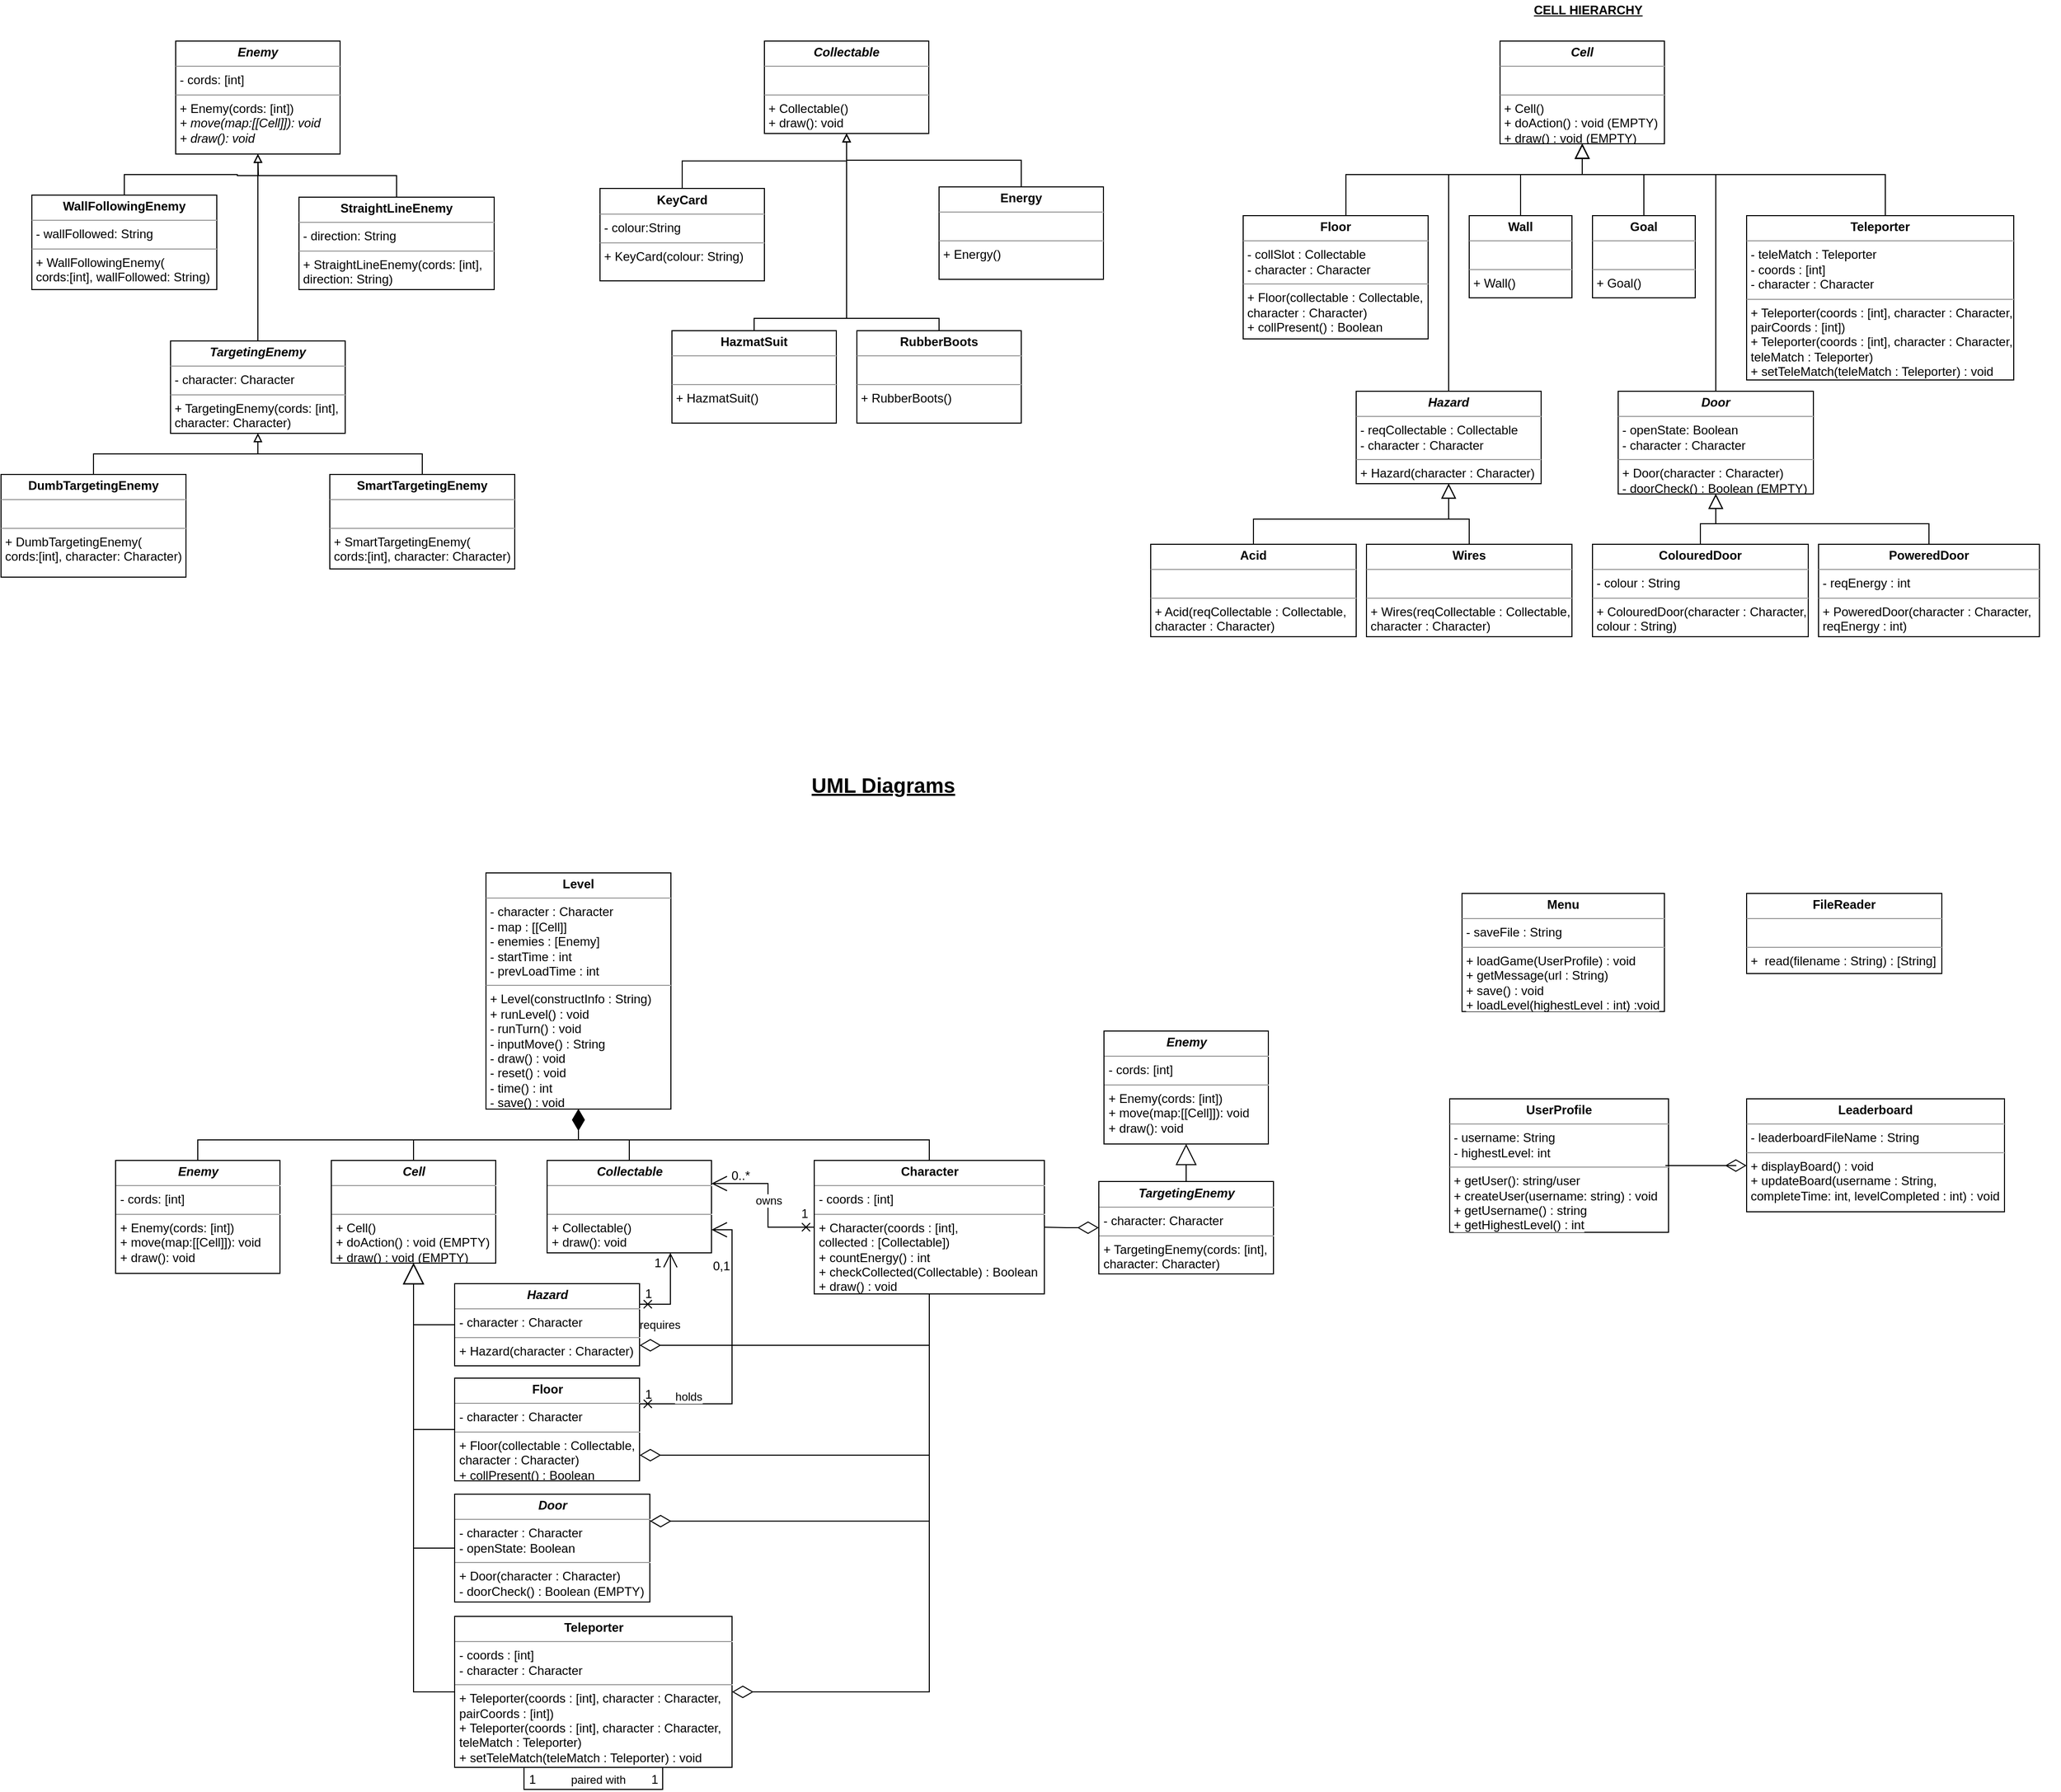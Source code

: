 <mxfile version="12.1.9" type="google" pages="1"><diagram id="i5mHI4YVb97_Zr45ThHH" name="Page-1"><mxGraphModel dx="2510" dy="532" grid="1" gridSize="10" guides="1" tooltips="1" connect="1" arrows="1" fold="1" page="1" pageScale="1" pageWidth="827" pageHeight="1169" math="0" shadow="0"><root><mxCell id="0"/><mxCell id="1" parent="0"/><mxCell id="g9dtLuSm4FFi6u1uZ9XD-69" style="edgeStyle=orthogonalEdgeStyle;rounded=0;orthogonalLoop=1;jettySize=auto;html=1;exitX=0.5;exitY=0;exitDx=0;exitDy=0;endArrow=block;endFill=0;" parent="1" source="g9dtLuSm4FFi6u1uZ9XD-17" edge="1"><mxGeometry relative="1" as="geometry"><mxPoint x="-1250" y="240" as="targetPoint"/><Array as="points"><mxPoint x="-1115" y="261"/><mxPoint x="-1250" y="261"/></Array></mxGeometry></mxCell><mxCell id="g9dtLuSm4FFi6u1uZ9XD-17" value="&lt;p style=&quot;margin: 0px ; margin-top: 4px ; text-align: center&quot;&gt;&lt;b&gt;StraightLineEnemy&lt;/b&gt;&lt;/p&gt;&lt;hr size=&quot;1&quot;&gt;&lt;p style=&quot;margin: 0px ; margin-left: 4px&quot;&gt;- direction: String&lt;/p&gt;&lt;hr size=&quot;1&quot;&gt;&lt;p style=&quot;margin: 0px ; margin-left: 4px&quot;&gt;+ StraightLineEnemy(cords: [int],&lt;/p&gt;&lt;p style=&quot;margin: 0px ; margin-left: 4px&quot;&gt;direction: String)&lt;/p&gt;" style="verticalAlign=top;align=left;overflow=fill;fontSize=12;fontFamily=Helvetica;html=1;" parent="1" vertex="1"><mxGeometry x="-1210" y="282" width="190" height="90" as="geometry"/></mxCell><mxCell id="g9dtLuSm4FFi6u1uZ9XD-70" style="edgeStyle=orthogonalEdgeStyle;rounded=0;orthogonalLoop=1;jettySize=auto;html=1;exitX=0.5;exitY=0;exitDx=0;exitDy=0;endArrow=block;endFill=0;" parent="1" source="g9dtLuSm4FFi6u1uZ9XD-18" edge="1"><mxGeometry relative="1" as="geometry"><mxPoint x="-1250" y="240" as="targetPoint"/></mxGeometry></mxCell><mxCell id="g9dtLuSm4FFi6u1uZ9XD-18" value="&lt;p style=&quot;margin: 0px ; margin-top: 4px ; text-align: center&quot;&gt;&lt;b&gt;WallFollowingEnemy&lt;/b&gt;&lt;/p&gt;&lt;hr size=&quot;1&quot;&gt;&lt;p style=&quot;margin: 0px ; margin-left: 4px&quot;&gt;- wallFollowed: String&lt;/p&gt;&lt;hr size=&quot;1&quot;&gt;&lt;p style=&quot;margin: 0px ; margin-left: 4px&quot;&gt;+ WallFollowingEnemy(&lt;/p&gt;&lt;p style=&quot;margin: 0px ; margin-left: 4px&quot;&gt;cords:[int], wallFollowed: String)&lt;/p&gt;" style="verticalAlign=top;align=left;overflow=fill;fontSize=12;fontFamily=Helvetica;html=1;" parent="1" vertex="1"><mxGeometry x="-1470" y="280" width="180" height="92" as="geometry"/></mxCell><mxCell id="g9dtLuSm4FFi6u1uZ9XD-81" style="edgeStyle=orthogonalEdgeStyle;rounded=0;orthogonalLoop=1;jettySize=auto;html=1;exitX=0.5;exitY=0;exitDx=0;exitDy=0;entryX=0.5;entryY=1;entryDx=0;entryDy=0;endArrow=block;endFill=0;" parent="1" source="g9dtLuSm4FFi6u1uZ9XD-19" target="g9dtLuSm4FFi6u1uZ9XD-79" edge="1"><mxGeometry relative="1" as="geometry"/></mxCell><mxCell id="g9dtLuSm4FFi6u1uZ9XD-19" value="&lt;p style=&quot;margin: 0px ; margin-top: 4px ; text-align: center&quot;&gt;&lt;b&gt;DumbTargetingEnemy&lt;/b&gt;&lt;/p&gt;&lt;hr size=&quot;1&quot;&gt;&lt;p style=&quot;margin: 0px ; margin-left: 4px&quot;&gt;&lt;br&gt;&lt;/p&gt;&lt;hr size=&quot;1&quot;&gt;&lt;p style=&quot;margin: 0px ; margin-left: 4px&quot;&gt;+ Dumb&lt;span&gt;TargetingEnemy(&lt;/span&gt;&lt;/p&gt;&lt;p style=&quot;margin: 0px 0px 0px 4px&quot;&gt;cords:[int], character: Character)&lt;/p&gt;" style="verticalAlign=top;align=left;overflow=fill;fontSize=12;fontFamily=Helvetica;html=1;" parent="1" vertex="1"><mxGeometry x="-1500" y="552" width="180" height="100" as="geometry"/></mxCell><mxCell id="g9dtLuSm4FFi6u1uZ9XD-20" value="&lt;p style=&quot;margin: 0px ; margin-top: 4px ; text-align: center&quot;&gt;&lt;b&gt;&lt;i&gt;Enemy&lt;/i&gt;&lt;/b&gt;&lt;/p&gt;&lt;hr size=&quot;1&quot;&gt;&lt;p style=&quot;margin: 0px ; margin-left: 4px&quot;&gt;- cords: [int]&lt;/p&gt;&lt;hr size=&quot;1&quot;&gt;&lt;p style=&quot;margin: 0px ; margin-left: 4px&quot;&gt;+ Enemy(cords: [int])&lt;/p&gt;&lt;p style=&quot;margin: 0px ; margin-left: 4px&quot;&gt;&lt;i&gt;+ move(map:[[Cell]]): void&lt;br&gt;&lt;/i&gt;&lt;/p&gt;&lt;p style=&quot;margin: 0px ; margin-left: 4px&quot;&gt;&lt;i&gt;+ draw(): void&lt;/i&gt;&lt;span&gt;&lt;br&gt;&lt;/span&gt;&lt;/p&gt;" style="verticalAlign=top;align=left;overflow=fill;fontSize=12;fontFamily=Helvetica;html=1;" parent="1" vertex="1"><mxGeometry x="-1330" y="130" width="160" height="110" as="geometry"/></mxCell><mxCell id="g9dtLuSm4FFi6u1uZ9XD-75" style="edgeStyle=orthogonalEdgeStyle;rounded=0;orthogonalLoop=1;jettySize=auto;html=1;exitX=0.5;exitY=0;exitDx=0;exitDy=0;entryX=0.5;entryY=1;entryDx=0;entryDy=0;endArrow=block;endFill=0;" parent="1" source="g9dtLuSm4FFi6u1uZ9XD-22" target="g9dtLuSm4FFi6u1uZ9XD-29" edge="1"><mxGeometry relative="1" as="geometry"/></mxCell><mxCell id="g9dtLuSm4FFi6u1uZ9XD-22" value="&lt;p style=&quot;margin: 0px ; margin-top: 4px ; text-align: center&quot;&gt;&lt;b&gt;Energy&lt;/b&gt;&lt;/p&gt;&lt;hr size=&quot;1&quot;&gt;&lt;p style=&quot;margin: 0px ; margin-left: 4px&quot;&gt;&lt;br&gt;&lt;/p&gt;&lt;hr size=&quot;1&quot;&gt;&lt;p style=&quot;margin: 0px ; margin-left: 4px&quot;&gt;+ Energy()&lt;/p&gt;" style="verticalAlign=top;align=left;overflow=fill;fontSize=12;fontFamily=Helvetica;html=1;" parent="1" vertex="1"><mxGeometry x="-587" y="272" width="160" height="90" as="geometry"/></mxCell><mxCell id="g9dtLuSm4FFi6u1uZ9XD-78" style="edgeStyle=orthogonalEdgeStyle;rounded=0;orthogonalLoop=1;jettySize=auto;html=1;exitX=0.5;exitY=0;exitDx=0;exitDy=0;endArrow=block;endFill=0;" parent="1" source="g9dtLuSm4FFi6u1uZ9XD-24" edge="1"><mxGeometry relative="1" as="geometry"><mxPoint x="-677" y="220" as="targetPoint"/><Array as="points"><mxPoint x="-767" y="400"/><mxPoint x="-677" y="400"/></Array></mxGeometry></mxCell><mxCell id="g9dtLuSm4FFi6u1uZ9XD-24" value="&lt;p style=&quot;margin: 0px ; margin-top: 4px ; text-align: center&quot;&gt;&lt;b&gt;HazmatSuit&lt;/b&gt;&lt;/p&gt;&lt;hr size=&quot;1&quot;&gt;&lt;p style=&quot;margin: 0px ; margin-left: 4px&quot;&gt;&lt;br&gt;&lt;/p&gt;&lt;hr size=&quot;1&quot;&gt;&lt;p style=&quot;margin: 0px ; margin-left: 4px&quot;&gt;+ HazmatSuit()&lt;/p&gt;" style="verticalAlign=top;align=left;overflow=fill;fontSize=12;fontFamily=Helvetica;html=1;" parent="1" vertex="1"><mxGeometry x="-847" y="412" width="160" height="90" as="geometry"/></mxCell><mxCell id="g9dtLuSm4FFi6u1uZ9XD-77" style="edgeStyle=orthogonalEdgeStyle;rounded=0;orthogonalLoop=1;jettySize=auto;html=1;exitX=0.5;exitY=0;exitDx=0;exitDy=0;entryX=0.5;entryY=1;entryDx=0;entryDy=0;endArrow=block;endFill=0;" parent="1" source="g9dtLuSm4FFi6u1uZ9XD-26" target="g9dtLuSm4FFi6u1uZ9XD-29" edge="1"><mxGeometry relative="1" as="geometry"><Array as="points"><mxPoint x="-587" y="400"/><mxPoint x="-677" y="400"/></Array></mxGeometry></mxCell><mxCell id="g9dtLuSm4FFi6u1uZ9XD-26" value="&lt;p style=&quot;margin: 0px ; margin-top: 4px ; text-align: center&quot;&gt;&lt;b&gt;RubberBoots&lt;/b&gt;&lt;/p&gt;&lt;hr size=&quot;1&quot;&gt;&lt;p style=&quot;margin: 0px ; margin-left: 4px&quot;&gt;&lt;br&gt;&lt;/p&gt;&lt;hr size=&quot;1&quot;&gt;&lt;p style=&quot;margin: 0px ; margin-left: 4px&quot;&gt;+ RubberBoots()&lt;/p&gt;" style="verticalAlign=top;align=left;overflow=fill;fontSize=12;fontFamily=Helvetica;html=1;" parent="1" vertex="1"><mxGeometry x="-667" y="412" width="160" height="90" as="geometry"/></mxCell><mxCell id="g9dtLuSm4FFi6u1uZ9XD-76" style="edgeStyle=orthogonalEdgeStyle;rounded=0;orthogonalLoop=1;jettySize=auto;html=1;exitX=0.5;exitY=0;exitDx=0;exitDy=0;entryX=0.5;entryY=1;entryDx=0;entryDy=0;endArrow=block;endFill=0;" parent="1" source="g9dtLuSm4FFi6u1uZ9XD-28" target="g9dtLuSm4FFi6u1uZ9XD-29" edge="1"><mxGeometry relative="1" as="geometry"/></mxCell><mxCell id="g9dtLuSm4FFi6u1uZ9XD-28" value="&lt;p style=&quot;margin: 0px ; margin-top: 4px ; text-align: center&quot;&gt;&lt;b&gt;KeyCard&lt;/b&gt;&lt;/p&gt;&lt;hr size=&quot;1&quot;&gt;&lt;p style=&quot;margin: 0px ; margin-left: 4px&quot;&gt;- colour:String&lt;/p&gt;&lt;hr size=&quot;1&quot;&gt;&lt;p style=&quot;margin: 0px ; margin-left: 4px&quot;&gt;+ KeyCard(colour: String)&lt;/p&gt;" style="verticalAlign=top;align=left;overflow=fill;fontSize=12;fontFamily=Helvetica;html=1;" parent="1" vertex="1"><mxGeometry x="-917" y="273.5" width="160" height="90" as="geometry"/></mxCell><mxCell id="g9dtLuSm4FFi6u1uZ9XD-29" value="&lt;p style=&quot;margin: 0px ; margin-top: 4px ; text-align: center&quot;&gt;&lt;b&gt;&lt;i&gt;Collectable&lt;/i&gt;&lt;/b&gt;&lt;/p&gt;&lt;hr size=&quot;1&quot;&gt;&lt;p style=&quot;margin: 0px ; margin-left: 4px&quot;&gt;&lt;br&gt;&lt;/p&gt;&lt;hr size=&quot;1&quot;&gt;&lt;p style=&quot;margin: 0px ; margin-left: 4px&quot;&gt;+ Collectable()&lt;/p&gt;&lt;p style=&quot;margin: 0px ; margin-left: 4px&quot;&gt;+ draw(): void&lt;/p&gt;" style="verticalAlign=top;align=left;overflow=fill;fontSize=12;fontFamily=Helvetica;html=1;" parent="1" vertex="1"><mxGeometry x="-757" y="130" width="160" height="90" as="geometry"/></mxCell><mxCell id="g9dtLuSm4FFi6u1uZ9XD-83" style="edgeStyle=orthogonalEdgeStyle;rounded=0;orthogonalLoop=1;jettySize=auto;html=1;exitX=0.5;exitY=0;exitDx=0;exitDy=0;entryX=0.5;entryY=1;entryDx=0;entryDy=0;endArrow=block;endFill=0;" parent="1" source="g9dtLuSm4FFi6u1uZ9XD-30" target="g9dtLuSm4FFi6u1uZ9XD-79" edge="1"><mxGeometry relative="1" as="geometry"/></mxCell><mxCell id="g9dtLuSm4FFi6u1uZ9XD-30" value="&lt;p style=&quot;margin: 0px ; margin-top: 4px ; text-align: center&quot;&gt;&lt;b&gt;SmartTargetingEnemy&lt;/b&gt;&lt;/p&gt;&lt;hr size=&quot;1&quot;&gt;&lt;p style=&quot;margin: 0px ; margin-left: 4px&quot;&gt;&lt;br&gt;&lt;/p&gt;&lt;hr size=&quot;1&quot;&gt;&lt;p style=&quot;margin: 0px ; margin-left: 4px&quot;&gt;+ SmartTargetingEnemy(&lt;/p&gt;&lt;p style=&quot;margin: 0px ; margin-left: 4px&quot;&gt;cords:[int], character: Character)&lt;/p&gt;" style="verticalAlign=top;align=left;overflow=fill;fontSize=12;fontFamily=Helvetica;html=1;" parent="1" vertex="1"><mxGeometry x="-1180" y="552" width="180" height="92" as="geometry"/></mxCell><mxCell id="g9dtLuSm4FFi6u1uZ9XD-80" style="edgeStyle=orthogonalEdgeStyle;rounded=0;orthogonalLoop=1;jettySize=auto;html=1;exitX=0.5;exitY=0;exitDx=0;exitDy=0;entryX=0.5;entryY=1;entryDx=0;entryDy=0;endArrow=block;endFill=0;" parent="1" source="g9dtLuSm4FFi6u1uZ9XD-79" target="g9dtLuSm4FFi6u1uZ9XD-20" edge="1"><mxGeometry relative="1" as="geometry"/></mxCell><mxCell id="g9dtLuSm4FFi6u1uZ9XD-79" value="&lt;p style=&quot;margin: 0px ; margin-top: 4px ; text-align: center&quot;&gt;&lt;b&gt;&lt;i&gt;TargetingEnemy&lt;/i&gt;&lt;/b&gt;&lt;/p&gt;&lt;hr size=&quot;1&quot;&gt;&lt;p style=&quot;margin: 0px ; margin-left: 4px&quot;&gt;- character: Character&lt;/p&gt;&lt;hr size=&quot;1&quot;&gt;&lt;p style=&quot;margin: 0px ; margin-left: 4px&quot;&gt;+ TargetingEnemy(cords: [int],&amp;nbsp;&lt;/p&gt;&lt;p style=&quot;margin: 0px ; margin-left: 4px&quot;&gt;character: Character)&lt;br&gt;&lt;/p&gt;" style="verticalAlign=top;align=left;overflow=fill;fontSize=12;fontFamily=Helvetica;html=1;" parent="1" vertex="1"><mxGeometry x="-1335" y="422" width="170" height="90" as="geometry"/></mxCell><mxCell id="VZ3nfNpDEmqvvs9DHvdq-44" value="&lt;p style=&quot;margin: 0px ; margin-top: 4px ; text-align: center&quot;&gt;&lt;b&gt;Level&lt;/b&gt;&lt;/p&gt;&lt;hr size=&quot;1&quot;&gt;&lt;p style=&quot;margin: 0px ; margin-left: 4px&quot;&gt;- character : Character&lt;/p&gt;&lt;p style=&quot;margin: 0px ; margin-left: 4px&quot;&gt;- map : [[Cell]]&lt;/p&gt;&lt;p style=&quot;margin: 0px ; margin-left: 4px&quot;&gt;- enemies : [Enemy]&lt;/p&gt;&lt;p style=&quot;margin: 0px ; margin-left: 4px&quot;&gt;- startTime : int&lt;/p&gt;&lt;p style=&quot;margin: 0px ; margin-left: 4px&quot;&gt;- prevLoadTime : int&lt;/p&gt;&lt;hr size=&quot;1&quot;&gt;&lt;p style=&quot;margin: 0px ; margin-left: 4px&quot;&gt;+ Level(constructInfo : String)&lt;br&gt;&lt;/p&gt;&lt;p style=&quot;margin: 0px ; margin-left: 4px&quot;&gt;+ runLevel() : void&lt;/p&gt;&lt;p style=&quot;margin: 0px ; margin-left: 4px&quot;&gt;- runTurn() : void&lt;/p&gt;&lt;p style=&quot;margin: 0px ; margin-left: 4px&quot;&gt;- inputMove() : String&lt;/p&gt;&lt;p style=&quot;margin: 0px ; margin-left: 4px&quot;&gt;- draw() : void&lt;/p&gt;&lt;p style=&quot;margin: 0px ; margin-left: 4px&quot;&gt;- reset() : void&lt;/p&gt;&lt;p style=&quot;margin: 0px ; margin-left: 4px&quot;&gt;- time() : int&lt;/p&gt;&lt;p style=&quot;margin: 0px ; margin-left: 4px&quot;&gt;- save() : void&lt;/p&gt;" style="verticalAlign=top;align=left;overflow=fill;fontSize=12;fontFamily=Helvetica;html=1;" parent="1" vertex="1"><mxGeometry x="-1028" y="940" width="180" height="230" as="geometry"/></mxCell><mxCell id="VZ3nfNpDEmqvvs9DHvdq-46" style="edgeStyle=orthogonalEdgeStyle;rounded=0;orthogonalLoop=1;jettySize=auto;html=1;exitX=0.5;exitY=0;exitDx=0;exitDy=0;entryX=0.5;entryY=1;entryDx=0;entryDy=0;endArrow=diamondThin;endFill=1;endSize=18;" parent="1" source="VZ3nfNpDEmqvvs9DHvdq-45" target="VZ3nfNpDEmqvvs9DHvdq-44" edge="1"><mxGeometry relative="1" as="geometry"/></mxCell><mxCell id="VZ3nfNpDEmqvvs9DHvdq-99" value="owns" style="edgeStyle=orthogonalEdgeStyle;rounded=0;orthogonalLoop=1;jettySize=auto;html=1;exitX=0;exitY=0.5;exitDx=0;exitDy=0;entryX=1;entryY=0.25;entryDx=0;entryDy=0;endArrow=open;endFill=0;endSize=13;strokeWidth=1;startArrow=cross;startFill=0;" parent="1" source="VZ3nfNpDEmqvvs9DHvdq-45" target="VZ3nfNpDEmqvvs9DHvdq-48" edge="1"><mxGeometry relative="1" as="geometry"/></mxCell><mxCell id="VZ3nfNpDEmqvvs9DHvdq-45" value="&lt;p style=&quot;margin: 0px ; margin-top: 4px ; text-align: center&quot;&gt;&lt;b&gt;Character&lt;/b&gt;&lt;/p&gt;&lt;hr size=&quot;1&quot;&gt;&lt;p style=&quot;margin: 0px ; margin-left: 4px&quot;&gt;- coords : [int]&lt;/p&gt;&lt;hr size=&quot;1&quot;&gt;&lt;p style=&quot;margin: 0px ; margin-left: 4px&quot;&gt;+ Character(coords : [int],&lt;/p&gt;&lt;p style=&quot;margin: 0px ; margin-left: 4px&quot;&gt;&lt;span&gt;collected : [Collectable])&lt;/span&gt;&lt;/p&gt;&lt;p style=&quot;margin: 0px ; margin-left: 4px&quot;&gt;+ countEnergy&lt;span&gt;() : int&lt;/span&gt;&lt;/p&gt;&lt;p style=&quot;margin: 0px ; margin-left: 4px&quot;&gt;+ checkCollected(Collectable) : Boolean&lt;/p&gt;&lt;p style=&quot;margin: 0px ; margin-left: 4px&quot;&gt;+ draw() : void&lt;/p&gt;" style="verticalAlign=top;align=left;overflow=fill;fontSize=12;fontFamily=Helvetica;html=1;" parent="1" vertex="1"><mxGeometry x="-708.5" y="1220" width="224" height="130" as="geometry"/></mxCell><mxCell id="VZ3nfNpDEmqvvs9DHvdq-52" style="edgeStyle=orthogonalEdgeStyle;rounded=0;orthogonalLoop=1;jettySize=auto;html=1;exitX=0.5;exitY=0;exitDx=0;exitDy=0;entryX=0.5;entryY=1;entryDx=0;entryDy=0;endArrow=diamondThin;endFill=1;endSize=18;strokeWidth=1;" parent="1" source="VZ3nfNpDEmqvvs9DHvdq-48" target="VZ3nfNpDEmqvvs9DHvdq-44" edge="1"><mxGeometry relative="1" as="geometry"/></mxCell><mxCell id="VZ3nfNpDEmqvvs9DHvdq-48" value="&lt;p style=&quot;margin: 0px ; margin-top: 4px ; text-align: center&quot;&gt;&lt;b&gt;&lt;i&gt;Collectable&lt;/i&gt;&lt;/b&gt;&lt;/p&gt;&lt;hr size=&quot;1&quot;&gt;&lt;p style=&quot;margin: 0px ; margin-left: 4px&quot;&gt;&lt;br&gt;&lt;/p&gt;&lt;hr size=&quot;1&quot;&gt;&lt;p style=&quot;margin: 0px ; margin-left: 4px&quot;&gt;+ Collectable()&lt;/p&gt;&lt;p style=&quot;margin: 0px ; margin-left: 4px&quot;&gt;+ draw(): void&lt;/p&gt;" style="verticalAlign=top;align=left;overflow=fill;fontSize=12;fontFamily=Helvetica;html=1;" parent="1" vertex="1"><mxGeometry x="-968.5" y="1220" width="160" height="90" as="geometry"/></mxCell><mxCell id="VZ3nfNpDEmqvvs9DHvdq-51" style="edgeStyle=orthogonalEdgeStyle;rounded=0;orthogonalLoop=1;jettySize=auto;html=1;exitX=0.5;exitY=0;exitDx=0;exitDy=0;entryX=0.5;entryY=1;entryDx=0;entryDy=0;endArrow=diamondThin;endFill=1;endSize=18;strokeWidth=1;" parent="1" source="VZ3nfNpDEmqvvs9DHvdq-49" target="VZ3nfNpDEmqvvs9DHvdq-44" edge="1"><mxGeometry relative="1" as="geometry"/></mxCell><mxCell id="VZ3nfNpDEmqvvs9DHvdq-49" value="&lt;p style=&quot;margin: 0px ; margin-top: 4px ; text-align: center&quot;&gt;&lt;b&gt;&lt;i&gt;Enemy&lt;/i&gt;&lt;/b&gt;&lt;/p&gt;&lt;hr size=&quot;1&quot;&gt;&lt;p style=&quot;margin: 0px ; margin-left: 4px&quot;&gt;- cords: [int]&lt;/p&gt;&lt;hr size=&quot;1&quot;&gt;&lt;p style=&quot;margin: 0px ; margin-left: 4px&quot;&gt;+ Enemy(cords: [int])&lt;/p&gt;&lt;p style=&quot;margin: 0px ; margin-left: 4px&quot;&gt;&lt;span&gt;+ move(map:[[Cell]]): void&lt;/span&gt;&lt;br&gt;&lt;/p&gt;&lt;p style=&quot;margin: 0px ; margin-left: 4px&quot;&gt;+ draw(): void&lt;span&gt;&lt;br&gt;&lt;/span&gt;&lt;/p&gt;" style="verticalAlign=top;align=left;overflow=fill;fontSize=12;fontFamily=Helvetica;html=1;" parent="1" vertex="1"><mxGeometry x="-1388.5" y="1220" width="160" height="110" as="geometry"/></mxCell><mxCell id="VZ3nfNpDEmqvvs9DHvdq-74" style="edgeStyle=orthogonalEdgeStyle;rounded=0;orthogonalLoop=1;jettySize=auto;html=1;exitX=0.5;exitY=0;exitDx=0;exitDy=0;entryX=0.5;entryY=1;entryDx=0;entryDy=0;endArrow=diamondThin;endFill=1;endSize=18;strokeWidth=1;" parent="1" source="VZ3nfNpDEmqvvs9DHvdq-53" target="VZ3nfNpDEmqvvs9DHvdq-44" edge="1"><mxGeometry relative="1" as="geometry"/></mxCell><mxCell id="VZ3nfNpDEmqvvs9DHvdq-53" value="&lt;p style=&quot;margin: 0px ; margin-top: 4px ; text-align: center&quot;&gt;&lt;b&gt;&lt;i&gt;Cell&lt;/i&gt;&lt;/b&gt;&lt;/p&gt;&lt;hr size=&quot;1&quot;&gt;&lt;p style=&quot;margin: 0px ; margin-left: 4px&quot;&gt;&lt;br&gt;&lt;/p&gt;&lt;hr size=&quot;1&quot;&gt;&lt;p style=&quot;margin: 0px ; margin-left: 4px&quot;&gt;+ Cell()&lt;/p&gt;&lt;p style=&quot;margin: 0px ; margin-left: 4px&quot;&gt;+ doAction() : void (EMPTY)&lt;/p&gt;&lt;p style=&quot;margin: 0px ; margin-left: 4px&quot;&gt;+ draw() : void (EMPTY)&lt;/p&gt;" style="verticalAlign=top;align=left;overflow=fill;fontSize=12;fontFamily=Helvetica;html=1;" parent="1" vertex="1"><mxGeometry x="-1178.5" y="1220" width="160" height="100" as="geometry"/></mxCell><mxCell id="VZ3nfNpDEmqvvs9DHvdq-78" style="edgeStyle=orthogonalEdgeStyle;rounded=0;orthogonalLoop=1;jettySize=auto;html=1;exitX=0;exitY=0.5;exitDx=0;exitDy=0;entryX=0.5;entryY=1;entryDx=0;entryDy=0;endArrow=block;endFill=0;endSize=18;strokeWidth=1;" parent="1" source="VZ3nfNpDEmqvvs9DHvdq-55" target="VZ3nfNpDEmqvvs9DHvdq-53" edge="1"><mxGeometry relative="1" as="geometry"/></mxCell><mxCell id="VZ3nfNpDEmqvvs9DHvdq-80" value="requires" style="edgeStyle=orthogonalEdgeStyle;rounded=0;orthogonalLoop=1;jettySize=auto;html=1;exitX=1;exitY=0.25;exitDx=0;exitDy=0;entryX=0.75;entryY=1;entryDx=0;entryDy=0;endArrow=open;endFill=0;endSize=12;strokeWidth=1;startArrow=cross;startFill=0;" parent="1" source="VZ3nfNpDEmqvvs9DHvdq-55" target="VZ3nfNpDEmqvvs9DHvdq-48" edge="1"><mxGeometry x="-0.265" y="-10" relative="1" as="geometry"><mxPoint x="-10" y="10" as="offset"/></mxGeometry></mxCell><mxCell id="VZ3nfNpDEmqvvs9DHvdq-95" style="edgeStyle=orthogonalEdgeStyle;rounded=0;orthogonalLoop=1;jettySize=auto;html=1;exitX=1;exitY=0.75;exitDx=0;exitDy=0;endArrow=none;endFill=0;endSize=18;strokeWidth=1;startArrow=diamondThin;startFill=0;entryX=0.5;entryY=1;entryDx=0;entryDy=0;startSize=18;" parent="1" source="VZ3nfNpDEmqvvs9DHvdq-55" target="VZ3nfNpDEmqvvs9DHvdq-45" edge="1"><mxGeometry relative="1" as="geometry"><mxPoint x="-658.5" y="1390" as="targetPoint"/><Array as="points"><mxPoint x="-596.5" y="1400"/></Array></mxGeometry></mxCell><mxCell id="VZ3nfNpDEmqvvs9DHvdq-55" value="&lt;p style=&quot;margin: 0px ; margin-top: 4px ; text-align: center&quot;&gt;&lt;b&gt;&lt;i&gt;Hazard&lt;/i&gt;&lt;/b&gt;&lt;/p&gt;&lt;hr size=&quot;1&quot;&gt;&lt;p style=&quot;margin: 0px ; margin-left: 4px&quot;&gt;- character : Character&lt;br&gt;&lt;/p&gt;&lt;hr size=&quot;1&quot;&gt;&lt;p style=&quot;margin: 0px ; margin-left: 4px&quot;&gt;+ Hazard(character : Character)&lt;/p&gt;" style="verticalAlign=top;align=left;overflow=fill;fontSize=12;fontFamily=Helvetica;html=1;" parent="1" vertex="1"><mxGeometry x="-1058.5" y="1340" width="180" height="80" as="geometry"/></mxCell><mxCell id="VZ3nfNpDEmqvvs9DHvdq-76" style="edgeStyle=orthogonalEdgeStyle;rounded=0;orthogonalLoop=1;jettySize=auto;html=1;exitX=0;exitY=0.5;exitDx=0;exitDy=0;entryX=0.5;entryY=1;entryDx=0;entryDy=0;endArrow=block;endFill=0;endSize=18;strokeWidth=1;" parent="1" source="VZ3nfNpDEmqvvs9DHvdq-61" target="VZ3nfNpDEmqvvs9DHvdq-53" edge="1"><mxGeometry relative="1" as="geometry"/></mxCell><mxCell id="VZ3nfNpDEmqvvs9DHvdq-97" style="edgeStyle=orthogonalEdgeStyle;rounded=0;orthogonalLoop=1;jettySize=auto;html=1;exitX=1;exitY=0.25;exitDx=0;exitDy=0;entryX=0.5;entryY=1;entryDx=0;entryDy=0;endArrow=none;endFill=0;endSize=18;strokeWidth=1;startArrow=diamondThin;startFill=0;startSize=18;" parent="1" source="VZ3nfNpDEmqvvs9DHvdq-61" target="VZ3nfNpDEmqvvs9DHvdq-45" edge="1"><mxGeometry relative="1" as="geometry"/></mxCell><mxCell id="VZ3nfNpDEmqvvs9DHvdq-61" value="&lt;p style=&quot;margin: 0px ; margin-top: 4px ; text-align: center&quot;&gt;&lt;b&gt;&lt;i&gt;Door&lt;/i&gt;&lt;/b&gt;&lt;/p&gt;&lt;hr size=&quot;1&quot;&gt;&lt;p style=&quot;margin: 0px ; margin-left: 4px&quot;&gt;- character : Character&lt;br&gt;&lt;/p&gt;&lt;p style=&quot;margin: 0px ; margin-left: 4px&quot;&gt;- openState: Boolean&lt;/p&gt;&lt;hr size=&quot;1&quot;&gt;&lt;p style=&quot;margin: 0px ; margin-left: 4px&quot;&gt;+ Door(character : Character)&lt;/p&gt;&lt;p style=&quot;margin: 0px ; margin-left: 4px&quot;&gt;- doorCheck() : Boolean (EMPTY)&lt;/p&gt;" style="verticalAlign=top;align=left;overflow=fill;fontSize=12;fontFamily=Helvetica;html=1;" parent="1" vertex="1"><mxGeometry x="-1058.5" y="1545" width="190" height="105" as="geometry"/></mxCell><mxCell id="VZ3nfNpDEmqvvs9DHvdq-77" style="edgeStyle=orthogonalEdgeStyle;rounded=0;orthogonalLoop=1;jettySize=auto;html=1;exitX=0;exitY=0.5;exitDx=0;exitDy=0;entryX=0.5;entryY=1;entryDx=0;entryDy=0;endArrow=block;endFill=0;endSize=18;strokeWidth=1;" parent="1" source="VZ3nfNpDEmqvvs9DHvdq-71" target="VZ3nfNpDEmqvvs9DHvdq-53" edge="1"><mxGeometry relative="1" as="geometry"/></mxCell><mxCell id="VZ3nfNpDEmqvvs9DHvdq-96" style="edgeStyle=orthogonalEdgeStyle;rounded=0;orthogonalLoop=1;jettySize=auto;html=1;exitX=1;exitY=0.75;exitDx=0;exitDy=0;entryX=0.5;entryY=1;entryDx=0;entryDy=0;endArrow=none;endFill=0;endSize=18;strokeWidth=1;startArrow=diamondThin;startFill=0;startSize=18;" parent="1" source="VZ3nfNpDEmqvvs9DHvdq-71" target="VZ3nfNpDEmqvvs9DHvdq-45" edge="1"><mxGeometry relative="1" as="geometry"/></mxCell><mxCell id="VZ3nfNpDEmqvvs9DHvdq-71" value="&lt;p style=&quot;margin: 0px ; margin-top: 4px ; text-align: center&quot;&gt;&lt;b&gt;Floor&lt;/b&gt;&lt;/p&gt;&lt;hr size=&quot;1&quot;&gt;&lt;p style=&quot;margin: 0px ; margin-left: 4px&quot;&gt;- character : Character&lt;br&gt;&lt;/p&gt;&lt;hr size=&quot;1&quot;&gt;&lt;p style=&quot;margin: 0px ; margin-left: 4px&quot;&gt;+ Floor(collectable : Collectable,&lt;/p&gt;&lt;p style=&quot;margin: 0px ; margin-left: 4px&quot;&gt;character : Character)&lt;/p&gt;&lt;p style=&quot;margin: 0px ; margin-left: 4px&quot;&gt;+ collPresent() : Boolean&lt;br&gt;&lt;/p&gt;" style="verticalAlign=top;align=left;overflow=fill;fontSize=12;fontFamily=Helvetica;html=1;" parent="1" vertex="1"><mxGeometry x="-1058.5" y="1432" width="180" height="100" as="geometry"/></mxCell><mxCell id="VZ3nfNpDEmqvvs9DHvdq-75" style="edgeStyle=orthogonalEdgeStyle;rounded=0;orthogonalLoop=1;jettySize=auto;html=1;exitX=0;exitY=0.5;exitDx=0;exitDy=0;entryX=0.5;entryY=1;entryDx=0;entryDy=0;endArrow=block;endFill=0;endSize=18;strokeWidth=1;" parent="1" source="VZ3nfNpDEmqvvs9DHvdq-73" target="VZ3nfNpDEmqvvs9DHvdq-53" edge="1"><mxGeometry relative="1" as="geometry"/></mxCell><mxCell id="VZ3nfNpDEmqvvs9DHvdq-106" style="edgeStyle=orthogonalEdgeStyle;rounded=0;orthogonalLoop=1;jettySize=auto;html=1;exitX=1;exitY=0.5;exitDx=0;exitDy=0;entryX=0.5;entryY=1;entryDx=0;entryDy=0;startArrow=diamondThin;startFill=0;endArrow=none;endFill=0;endSize=18;strokeWidth=1;startSize=18;" parent="1" source="VZ3nfNpDEmqvvs9DHvdq-73" target="VZ3nfNpDEmqvvs9DHvdq-45" edge="1"><mxGeometry relative="1" as="geometry"/></mxCell><mxCell id="VZ3nfNpDEmqvvs9DHvdq-73" value="&lt;p style=&quot;margin: 0px ; margin-top: 4px ; text-align: center&quot;&gt;&lt;b&gt;Teleporter&lt;/b&gt;&lt;/p&gt;&lt;hr size=&quot;1&quot;&gt;&lt;p style=&quot;margin: 0px ; margin-left: 4px&quot;&gt;&lt;span&gt;- coords : [int]&lt;/span&gt;&lt;br&gt;&lt;/p&gt;&lt;p style=&quot;margin: 0px ; margin-left: 4px&quot;&gt;- character : Character&lt;/p&gt;&lt;hr size=&quot;1&quot;&gt;&lt;p style=&quot;margin: 0px ; margin-left: 4px&quot;&gt;+ Teleporter(coords : [int],&amp;nbsp;character : Character,&lt;/p&gt;&lt;p style=&quot;margin: 0px ; margin-left: 4px&quot;&gt;pairCoords : [int])&lt;/p&gt;&lt;p style=&quot;margin: 0px 0px 0px 4px&quot;&gt;+ Teleporter(coords : [int],&amp;nbsp;&lt;span&gt;character : Character,&lt;/span&gt;&lt;/p&gt;&lt;p style=&quot;margin: 0px 0px 0px 4px&quot;&gt;teleMatch : Teleporter)&lt;/p&gt;&lt;p style=&quot;margin: 0px ; margin-left: 4px&quot;&gt;+ setTeleMatch(teleMatch : Teleporter) : void&lt;br&gt;&lt;/p&gt;" style="verticalAlign=top;align=left;overflow=fill;fontSize=12;fontFamily=Helvetica;html=1;" parent="1" vertex="1"><mxGeometry x="-1058.5" y="1664" width="270" height="147" as="geometry"/></mxCell><mxCell id="VZ3nfNpDEmqvvs9DHvdq-94" value="" style="group" parent="1" vertex="1" connectable="0"><mxGeometry x="-990.5" y="1802.5" width="141" height="20" as="geometry"/></mxCell><mxCell id="VZ3nfNpDEmqvvs9DHvdq-91" value="1" style="text;html=1;resizable=0;points=[];autosize=1;align=left;verticalAlign=top;spacingTop=-4;" parent="VZ3nfNpDEmqvvs9DHvdq-94" vertex="1"><mxGeometry x="121" y="10" width="20" height="20" as="geometry"/></mxCell><mxCell id="VZ3nfNpDEmqvvs9DHvdq-93" value="1" style="text;html=1;resizable=0;points=[];autosize=1;align=left;verticalAlign=top;spacingTop=-4;" parent="VZ3nfNpDEmqvvs9DHvdq-94" vertex="1"><mxGeometry x="2" y="10" width="20" height="20" as="geometry"/></mxCell><mxCell id="VZ3nfNpDEmqvvs9DHvdq-79" value="holds" style="edgeStyle=orthogonalEdgeStyle;rounded=0;orthogonalLoop=1;jettySize=auto;html=1;entryX=1;entryY=0.75;entryDx=0;entryDy=0;endArrow=open;endFill=0;endSize=13;strokeWidth=1;exitX=1;exitY=0.25;exitDx=0;exitDy=0;startArrow=cross;startFill=0;" parent="1" source="VZ3nfNpDEmqvvs9DHvdq-71" target="VZ3nfNpDEmqvvs9DHvdq-48" edge="1"><mxGeometry x="-0.66" y="7" relative="1" as="geometry"><mxPoint x="-768.5" y="1540" as="sourcePoint"/><Array as="points"><mxPoint x="-788.5" y="1457"/><mxPoint x="-788.5" y="1287"/></Array><mxPoint as="offset"/></mxGeometry></mxCell><mxCell id="VZ3nfNpDEmqvvs9DHvdq-84" value="1" style="text;html=1;resizable=0;points=[];autosize=1;align=left;verticalAlign=top;spacingTop=-4;" parent="1" vertex="1"><mxGeometry x="-875.5" y="1438.444" width="20" height="20" as="geometry"/></mxCell><mxCell id="VZ3nfNpDEmqvvs9DHvdq-86" value="0,1" style="text;html=1;resizable=0;points=[];autosize=1;align=left;verticalAlign=top;spacingTop=-4;" parent="1" vertex="1"><mxGeometry x="-809.5" y="1313" width="30" height="20" as="geometry"/></mxCell><mxCell id="VZ3nfNpDEmqvvs9DHvdq-88" value="1&lt;span style=&quot;font-family: &amp;#34;helvetica&amp;#34; , &amp;#34;arial&amp;#34; , sans-serif ; font-size: 0px&quot;&gt;%3CmxGraphModel%3E%3Croot%3E%3CmxCell%20id%3D%220%22%2F%3E%3CmxCell%20id%3D%221%22%20parent%3D%220%22%2F%3E%3CmxCell%20id%3D%222%22%20value%3D%22%26lt%3Bp%20style%3D%26quot%3Bmargin%3A%200px%20%3B%20margin-top%3A%204px%20%3B%20text-align%3A%20center%26quot%3B%26gt%3B%26lt%3Bb%26gt%3B%26lt%3Bi%26gt%3BCell%26lt%3B%2Fi%26gt%3B%26lt%3B%2Fb%26gt%3B%26lt%3B%2Fp%26gt%3B%26lt%3Bhr%20size%3D%26quot%3B1%26quot%3B%26gt%3B%26lt%3Bp%20style%3D%26quot%3Bmargin%3A%200px%20%3B%20margin-left%3A%204px%26quot%3B%26gt%3B%26lt%3Bbr%26gt%3B%26lt%3B%2Fp%26gt%3B%26lt%3Bhr%20size%3D%26quot%3B1%26quot%3B%26gt%3B%26lt%3Bp%20style%3D%26quot%3Bmargin%3A%200px%20%3B%20margin-left%3A%204px%26quot%3B%26gt%3B%2B%20Cell()%26lt%3B%2Fp%26gt%3B%26lt%3Bp%20style%3D%26quot%3Bmargin%3A%200px%20%3B%20margin-left%3A%204px%26quot%3B%26gt%3B%2B%20doAction()%20%3A%20void%20(EMPTY)%26lt%3B%2Fp%26gt%3B%26lt%3Bp%20style%3D%26quot%3Bmargin%3A%200px%20%3B%20margin-left%3A%204px%26quot%3B%26gt%3B%2B%20draw()%20%3A%20void%20(EMPTY)%26lt%3B%2Fp%26gt%3B%22%20style%3D%22verticalAlign%3Dtop%3Balign%3Dleft%3Boverflow%3Dfill%3BfontSize%3D12%3BfontFamily%3DHelvetica%3Bhtml%3D1%3B%22%20vertex%3D%221%22%20parent%3D%221%22%3E%3CmxGeometry%20x%3D%22-30%22%20y%3D%22130%22%20width%3D%22160%22%20height%3D%22100%22%20as%3D%22geometry%22%2F%3E%3C%2FmxCell%3E%3CmxCell%20id%3D%223%22%20style%3D%22edgeStyle%3DorthogonalEdgeStyle%3Brounded%3D0%3BorthogonalLoop%3D1%3BjettySize%3Dauto%3Bhtml%3D1%3BexitX%3D0.5%3BexitY%3D0%3BexitDx%3D0%3BexitDy%3D0%3BentryX%3D0.5%3BentryY%3D1%3BentryDx%3D0%3BentryDy%3D0%3BendArrow%3Dblock%3BendFill%3D0%3BstrokeWidth%3D1%3BendSize%3D12%3B%22%20edge%3D%221%22%20source%3D%224%22%20target%3D%222%22%20parent%3D%221%22%3E%3CmxGeometry%20relative%3D%221%22%20as%3D%22geometry%22%3E%3CmxPoint%20x%3D%22-79.857%22%20y%3D%22465.238%22%20as%3D%22sourcePoint%22%2F%3E%3CmxPoint%20x%3D%2250.143%22%20y%3D%22235.238%22%20as%3D%22targetPoint%22%2F%3E%3CArray%20as%3D%22points%22%3E%3CmxPoint%20x%3D%22-80%22%20y%3D%22260%22%2F%3E%3CmxPoint%20x%3D%2250%22%20y%3D%22260%22%2F%3E%3C%2FArray%3E%3C%2FmxGeometry%3E%3C%2FmxCell%3E%3CmxCell%20id%3D%224%22%20value%3D%22%26lt%3Bp%20style%3D%26quot%3Bmargin%3A%200px%20%3B%20margin-top%3A%204px%20%3B%20text-align%3A%20center%26quot%3B%26gt%3B%26lt%3Bb%26gt%3B%26lt%3Bi%26gt%3BHazard%26lt%3B%2Fi%26gt%3B%26lt%3B%2Fb%26gt%3B%26lt%3B%2Fp%26gt%3B%26lt%3Bhr%20size%3D%26quot%3B1%26quot%3B%26gt%3B%26lt%3Bp%20style%3D%26quot%3Bmargin%3A%200px%20%3B%20margin-left%3A%204px%26quot%3B%26gt%3B-%20reqCollectable%20%3A%20Collectable%26lt%3B%2Fp%26gt%3B%26lt%3Bp%20style%3D%26quot%3Bmargin%3A%200px%20%3B%20margin-left%3A%204px%26quot%3B%26gt%3B-%20character%20%3A%20Character%26lt%3B%2Fp%26gt%3B%26lt%3Bhr%20size%3D%26quot%3B1%26quot%3B%26gt%3B%26lt%3Bp%20style%3D%26quot%3Bmargin%3A%200px%20%3B%20margin-left%3A%204px%26quot%3B%26gt%3B%2B%20Hazard(character%20%3A%20Character)%26lt%3B%2Fp%26gt%3B%22%20style%3D%22verticalAlign%3Dtop%3Balign%3Dleft%3Boverflow%3Dfill%3BfontSize%3D12%3BfontFamily%3DHelvetica%3Bhtml%3D1%3B%22%20vertex%3D%221%22%20parent%3D%221%22%3E%3CmxGeometry%20x%3D%22-170%22%20y%3D%22460%22%20width%3D%22180%22%20height%3D%2290%22%20as%3D%22geometry%22%2F%3E%3C%2FmxCell%3E%3CmxCell%20id%3D%225%22%20style%3D%22edgeStyle%3DorthogonalEdgeStyle%3Brounded%3D0%3BorthogonalLoop%3D1%3BjettySize%3Dauto%3Bhtml%3D1%3BexitX%3D0.5%3BexitY%3D0%3BexitDx%3D0%3BexitDy%3D0%3BendArrow%3Dblock%3BendFill%3D0%3BentryX%3D0.5%3BentryY%3D1%3BentryDx%3D0%3BentryDy%3D0%3BstrokeWidth%3D1%3BendSize%3D12%3B%22%20edge%3D%221%22%20source%3D%226%22%20target%3D%224%22%20parent%3D%221%22%3E%3CmxGeometry%20relative%3D%221%22%20as%3D%22geometry%22%3E%3CmxPoint%20x%3D%22-50%22%20y%3D%22430%22%20as%3D%22targetPoint%22%2F%3E%3C%2FmxGeometry%3E%3C%2FmxCell%3E%3CmxCell%20id%3D%226%22%20value%3D%22%26lt%3Bp%20style%3D%26quot%3Bmargin%3A%200px%20%3B%20margin-top%3A%204px%20%3B%20text-align%3A%20center%26quot%3B%26gt%3B%26lt%3Bb%26gt%3BAcid%26lt%3B%2Fb%26gt%3B%26lt%3B%2Fp%26gt%3B%26lt%3Bhr%20size%3D%26quot%3B1%26quot%3B%26gt%3B%26lt%3Bp%20style%3D%26quot%3Bmargin%3A%200px%20%3B%20margin-left%3A%204px%26quot%3B%26gt%3B%26lt%3Bbr%26gt%3B%26lt%3B%2Fp%26gt%3B%26lt%3Bhr%20size%3D%26quot%3B1%26quot%3B%26gt%3B%26lt%3Bp%20style%3D%26quot%3Bmargin%3A%200px%20%3B%20margin-left%3A%204px%26quot%3B%26gt%3B%2B%20Acid(reqCollectable%20%3A%20Collectable%2C%26lt%3Bbr%26gt%3Bcharacter%20%3A%20Character)%26lt%3B%2Fp%26gt%3B%22%20style%3D%22verticalAlign%3Dtop%3Balign%3Dleft%3Boverflow%3Dfill%3BfontSize%3D12%3BfontFamily%3DHelvetica%3Bhtml%3D1%3B%22%20vertex%3D%221%22%20parent%3D%221%22%3E%3CmxGeometry%20x%3D%22-370%22%20y%3D%22620%22%20width%3D%22200%22%20height%3D%2290%22%20as%3D%22geometry%22%2F%3E%3C%2FmxCell%3E%3CmxCell%20id%3D%227%22%20style%3D%22edgeStyle%3DorthogonalEdgeStyle%3Brounded%3D0%3BorthogonalLoop%3D1%3BjettySize%3Dauto%3Bhtml%3D1%3BexitX%3D0.5%3BexitY%3D0%3BexitDx%3D0%3BexitDy%3D0%3BentryX%3D0.5%3BentryY%3D1%3BentryDx%3D0%3BentryDy%3D0%3BendArrow%3Dblock%3BendFill%3D0%3BstrokeWidth%3D1%3BendSize%3D12%3B%22%20edge%3D%221%22%20source%3D%228%22%20target%3D%224%22%20parent%3D%221%22%3E%3CmxGeometry%20relative%3D%221%22%20as%3D%22geometry%22%2F%3E%3C%2FmxCell%3E%3CmxCell%20id%3D%228%22%20value%3D%22%26lt%3Bp%20style%3D%26quot%3Bmargin%3A%200px%20%3B%20margin-top%3A%204px%20%3B%20text-align%3A%20center%26quot%3B%26gt%3B%26lt%3Bb%26gt%3BWires%26lt%3B%2Fb%26gt%3B%26lt%3B%2Fp%26gt%3B%26lt%3Bhr%20size%3D%26quot%3B1%26quot%3B%26gt%3B%26lt%3Bp%20style%3D%26quot%3Bmargin%3A%200px%20%3B%20margin-left%3A%204px%26quot%3B%26gt%3B%26lt%3Bbr%26gt%3B%26lt%3B%2Fp%26gt%3B%26lt%3Bhr%20size%3D%26quot%3B1%26quot%3B%26gt%3B%26lt%3Bp%20style%3D%26quot%3Bmargin%3A%200px%20%3B%20margin-left%3A%204px%26quot%3B%26gt%3B%2B%20Wires(reqCollectable%20%3A%20Collectable%2C%26lt%3Bbr%26gt%3Bcharacter%20%3A%20Character)%26lt%3B%2Fp%26gt%3B%22%20style%3D%22verticalAlign%3Dtop%3Balign%3Dleft%3Boverflow%3Dfill%3BfontSize%3D12%3BfontFamily%3DHelvetica%3Bhtml%3D1%3B%22%20vertex%3D%221%22%20parent%3D%221%22%3E%3CmxGeometry%20x%3D%22-160%22%20y%3D%22620%22%20width%3D%22200%22%20height%3D%2290%22%20as%3D%22geometry%22%2F%3E%3C%2FmxCell%3E%3CmxCell%20id%3D%229%22%20style%3D%22edgeStyle%3DorthogonalEdgeStyle%3Brounded%3D0%3BorthogonalLoop%3D1%3BjettySize%3Dauto%3Bhtml%3D1%3BexitX%3D0.5%3BexitY%3D0%3BexitDx%3D0%3BexitDy%3D0%3BentryX%3D0.5%3BentryY%3D1%3BentryDx%3D0%3BentryDy%3D0%3BendArrow%3Dblock%3BendFill%3D0%3BstrokeWidth%3D1%3BendSize%3D12%3B%22%20edge%3D%221%22%20source%3D%2210%22%20target%3D%222%22%20parent%3D%221%22%3E%3CmxGeometry%20relative%3D%221%22%20as%3D%22geometry%22%3E%3CmxPoint%20x%3D%22275%22%20y%3D%22545%22%20as%3D%22sourcePoint%22%2F%3E%3CmxPoint%20x%3D%2250%22%20y%3D%22235%22%20as%3D%22targetPoint%22%2F%3E%3CArray%20as%3D%22points%22%3E%3CmxPoint%20x%3D%22180%22%20y%3D%22460%22%2F%3E%3CmxPoint%20x%3D%22180%22%20y%3D%22260%22%2F%3E%3CmxPoint%20x%3D%2250%22%20y%3D%22260%22%2F%3E%3C%2FArray%3E%3C%2FmxGeometry%3E%3C%2FmxCell%3E%3CmxCell%20id%3D%2210%22%20value%3D%22%26lt%3Bp%20style%3D%26quot%3Bmargin%3A%200px%20%3B%20margin-top%3A%204px%20%3B%20text-align%3A%20center%26quot%3B%26gt%3B%26lt%3Bb%26gt%3B%26lt%3Bi%26gt%3BDoor%26lt%3B%2Fi%26gt%3B%26lt%3B%2Fb%26gt%3B%26lt%3B%2Fp%26gt%3B%26lt%3Bhr%20size%3D%26quot%3B1%26quot%3B%26gt%3B%26lt%3Bp%20style%3D%26quot%3Bmargin%3A%200px%20%3B%20margin-left%3A%204px%26quot%3B%26gt%3B-%20openState%3A%20Boolean%26lt%3B%2Fp%26gt%3B%26lt%3Bp%20style%3D%26quot%3Bmargin%3A%200px%20%3B%20margin-left%3A%204px%26quot%3B%26gt%3B-%20character%20%3A%20Character%26lt%3B%2Fp%26gt%3B%26lt%3Bhr%20size%3D%26quot%3B1%26quot%3B%26gt%3B%26lt%3Bp%20style%3D%26quot%3Bmargin%3A%200px%20%3B%20margin-left%3A%204px%26quot%3B%26gt%3B%2B%20Door(character%20%3A%20Character)%26lt%3B%2Fp%26gt%3B%26lt%3Bp%20style%3D%26quot%3Bmargin%3A%200px%20%3B%20margin-left%3A%204px%26quot%3B%26gt%3B-%20doorCheck()%20%3A%20Boolean%20(EMPTY)%26lt%3B%2Fp%26gt%3B%22%20style%3D%22verticalAlign%3Dtop%3Balign%3Dleft%3Boverflow%3Dfill%3BfontSize%3D12%3BfontFamily%3DHelvetica%3Bhtml%3D1%3B%22%20vertex%3D%221%22%20parent%3D%221%22%3E%3CmxGeometry%20x%3D%2285%22%20y%3D%22460%22%20width%3D%22190%22%20height%3D%22100%22%20as%3D%22geometry%22%2F%3E%3C%2FmxCell%3E%3CmxCell%20id%3D%2211%22%20style%3D%22edgeStyle%3DorthogonalEdgeStyle%3Brounded%3D0%3BorthogonalLoop%3D1%3BjettySize%3Dauto%3Bhtml%3D1%3BexitX%3D0.5%3BexitY%3D0%3BexitDx%3D0%3BexitDy%3D0%3BentryX%3D0.5%3BentryY%3D1%3BentryDx%3D0%3BentryDy%3D0%3BendArrow%3Dblock%3BendFill%3D0%3BstrokeWidth%3D1%3BendSize%3D12%3B%22%20edge%3D%221%22%20source%3D%2212%22%20target%3D%2210%22%20parent%3D%221%22%3E%3CmxGeometry%20relative%3D%221%22%20as%3D%22geometry%22%2F%3E%3C%2FmxCell%3E%3CmxCell%20id%3D%2212%22%20value%3D%22%26lt%3Bp%20style%3D%26quot%3Bmargin%3A%200px%20%3B%20margin-top%3A%204px%20%3B%20text-align%3A%20center%26quot%3B%26gt%3B%26lt%3Bb%26gt%3BColouredDoor%26lt%3B%2Fb%26gt%3B%26lt%3B%2Fp%26gt%3B%26lt%3Bhr%20size%3D%26quot%3B1%26quot%3B%26gt%3B%26lt%3Bp%20style%3D%26quot%3Bmargin%3A%200px%200px%200px%204px%26quot%3B%26gt%3B%26lt%3Bspan%26gt%3B-%20colour%20%3A%20String%26lt%3B%2Fspan%26gt%3B%26lt%3Bbr%26gt%3B%26lt%3B%2Fp%26gt%3B%26lt%3Bp%20style%3D%26quot%3Bmargin%3A%200px%200px%200px%204px%26quot%3B%26gt%3B-%20keyMatch%20%3A%20KeyCard%26lt%3B%2Fp%26gt%3B%26lt%3Bhr%20size%3D%26quot%3B1%26quot%3B%26gt%3B%26lt%3Bp%20style%3D%26quot%3Bmargin%3A%200px%200px%200px%204px%26quot%3B%26gt%3B%2B%20ColouredDoor(character%20%3A%20Character%2C%26lt%3B%2Fp%26gt%3B%26lt%3Bp%20style%3D%26quot%3Bmargin%3A%200px%200px%200px%204px%26quot%3B%26gt%3Bcolour%20%3A%20String%2C%20keyMatch%20%3A%20KeyCard)%26lt%3B%2Fp%26gt%3B%22%20style%3D%22verticalAlign%3Dtop%3Balign%3Dleft%3Boverflow%3Dfill%3BfontSize%3D12%3BfontFamily%3DHelvetica%3Bhtml%3D1%3B%22%20vertex%3D%221%22%20parent%3D%221%22%3E%3CmxGeometry%20x%3D%2260%22%20y%3D%22620%22%20width%3D%22210%22%20height%3D%22100%22%20as%3D%22geometry%22%2F%3E%3C%2FmxCell%3E%3CmxCell%20id%3D%2213%22%20style%3D%22edgeStyle%3DorthogonalEdgeStyle%3Brounded%3D0%3BorthogonalLoop%3D1%3BjettySize%3Dauto%3Bhtml%3D1%3BexitX%3D0.5%3BexitY%3D0%3BexitDx%3D0%3BexitDy%3D0%3BendArrow%3Dblock%3BendFill%3D0%3BentryX%3D0.5%3BentryY%3D1%3BentryDx%3D0%3BentryDy%3D0%3BstrokeWidth%3D1%3BendSize%3D12%3B%22%20edge%3D%221%22%20source%3D%2214%22%20target%3D%2210%22%20parent%3D%221%22%3E%3CmxGeometry%20relative%3D%221%22%20as%3D%22geometry%22%3E%3CmxPoint%20x%3D%22392%22%20y%3D%22480%22%20as%3D%22targetPoint%22%2F%3E%3C%2FmxGeometry%3E%3C%2FmxCell%3E%3CmxCell%20id%3D%2214%22%20value%3D%22%26lt%3Bp%20style%3D%26quot%3Bmargin%3A%200px%20%3B%20margin-top%3A%204px%20%3B%20text-align%3A%20center%26quot%3B%26gt%3B%26lt%3Bb%26gt%3BTokenDoor%26lt%3B%2Fb%26gt%3B%26lt%3B%2Fp%26gt%3B%26lt%3Bhr%20size%3D%26quot%3B1%26quot%3B%26gt%3B%26lt%3Bp%20style%3D%26quot%3Bmargin%3A%200px%200px%200px%204px%26quot%3B%26gt%3B%26lt%3Bspan%26gt%3B-%20reqAmmo%20%3A%20int%26lt%3B%2Fspan%26gt%3B%26lt%3Bbr%26gt%3B%26lt%3B%2Fp%26gt%3B%26lt%3Bhr%20size%3D%26quot%3B1%26quot%3B%26gt%3B%26lt%3Bp%20style%3D%26quot%3Bmargin%3A%200px%200px%200px%204px%26quot%3B%26gt%3B%2B%20ColouredDoor(character%20%3A%20Character%2C%26lt%3B%2Fp%26gt%3B%26lt%3Bp%20style%3D%26quot%3Bmargin%3A%200px%200px%200px%204px%26quot%3B%26gt%3BreqAmmo%20%3A%20int)%26lt%3B%2Fp%26gt%3B%22%20style%3D%22verticalAlign%3Dtop%3Balign%3Dleft%3Boverflow%3Dfill%3BfontSize%3D12%3BfontFamily%3DHelvetica%3Bhtml%3D1%3B%22%20vertex%3D%221%22%20parent%3D%221%22%3E%3CmxGeometry%20x%3D%22280%22%20y%3D%22620%22%20width%3D%22215%22%20height%3D%2290%22%20as%3D%22geometry%22%2F%3E%3C%2FmxCell%3E%3CmxCell%20id%3D%2215%22%20style%3D%22edgeStyle%3DorthogonalEdgeStyle%3Brounded%3D0%3BorthogonalLoop%3D1%3BjettySize%3Dauto%3Bhtml%3D1%3BexitX%3D0.5%3BexitY%3D0%3BexitDx%3D0%3BexitDy%3D0%3BendArrow%3Dblock%3BendFill%3D0%3BentryX%3D0.5%3BentryY%3D1%3BentryDx%3D0%3BentryDy%3D0%3BstrokeWidth%3D1%3BendSize%3D12%3B%22%20edge%3D%221%22%20source%3D%2216%22%20target%3D%222%22%20parent%3D%221%22%3E%3CmxGeometry%20relative%3D%221%22%20as%3D%22geometry%22%3E%3CmxPoint%20x%3D%2250%22%20y%3D%22240%22%20as%3D%22targetPoint%22%2F%3E%3CArray%20as%3D%22points%22%3E%3CmxPoint%20x%3D%22-10%22%20y%3D%22260%22%2F%3E%3CmxPoint%20x%3D%2250%22%20y%3D%22260%22%2F%3E%3C%2FArray%3E%3C%2FmxGeometry%3E%3C%2FmxCell%3E%3CmxCell%20id%3D%2216%22%20value%3D%22%26lt%3Bp%20style%3D%26quot%3Bmargin%3A%200px%20%3B%20margin-top%3A%204px%20%3B%20text-align%3A%20center%26quot%3B%26gt%3B%26lt%3Bb%26gt%3BWall%26lt%3B%2Fb%26gt%3B%26lt%3B%2Fp%26gt%3B%26lt%3Bhr%20size%3D%26quot%3B1%26quot%3B%26gt%3B%26lt%3Bp%20style%3D%26quot%3Bmargin%3A%200px%20%3B%20margin-left%3A%204px%26quot%3B%26gt%3B%26lt%3Bbr%26gt%3B%26lt%3B%2Fp%26gt%3B%26lt%3Bhr%20size%3D%26quot%3B1%26quot%3B%26gt%3B%26lt%3Bp%20style%3D%26quot%3Bmargin%3A%200px%20%3B%20margin-left%3A%204px%26quot%3B%26gt%3B%2B%20Wall()%26lt%3B%2Fp%26gt%3B%22%20style%3D%22verticalAlign%3Dtop%3Balign%3Dleft%3Boverflow%3Dfill%3BfontSize%3D12%3BfontFamily%3DHelvetica%3Bhtml%3D1%3B%22%20vertex%3D%221%22%20parent%3D%221%22%3E%3CmxGeometry%20x%3D%22-60%22%20y%3D%22300%22%20width%3D%22100%22%20height%3D%2280%22%20as%3D%22geometry%22%2F%3E%3C%2FmxCell%3E%3CmxCell%20id%3D%2217%22%20style%3D%22edgeStyle%3DorthogonalEdgeStyle%3Brounded%3D0%3BorthogonalLoop%3D1%3BjettySize%3Dauto%3Bhtml%3D1%3BexitX%3D0.5%3BexitY%3D0%3BexitDx%3D0%3BexitDy%3D0%3BendArrow%3Dblock%3BendFill%3D0%3BentryX%3D0.5%3BentryY%3D1%3BentryDx%3D0%3BentryDy%3D0%3BstrokeWidth%3D1%3BendSize%3D12%3B%22%20edge%3D%221%22%20source%3D%2218%22%20target%3D%222%22%20parent%3D%221%22%3E%3CmxGeometry%20relative%3D%221%22%20as%3D%22geometry%22%3E%3CmxPoint%20x%3D%2250%22%20y%3D%22240%22%20as%3D%22targetPoint%22%2F%3E%3CArray%20as%3D%22points%22%3E%3CmxPoint%20x%3D%22110%22%20y%3D%22260%22%2F%3E%3CmxPoint%20x%3D%2250%22%20y%3D%22260%22%2F%3E%3C%2FArray%3E%3C%2FmxGeometry%3E%3C%2FmxCell%3E%3CmxCell%20id%3D%2218%22%20value%3D%22%26lt%3Bp%20style%3D%26quot%3Bmargin%3A%200px%20%3B%20margin-top%3A%204px%20%3B%20text-align%3A%20center%26quot%3B%26gt%3B%26lt%3Bb%26gt%3BGoal%26lt%3B%2Fb%26gt%3B%26lt%3B%2Fp%26gt%3B%26lt%3Bhr%20size%3D%26quot%3B1%26quot%3B%26gt%3B%26lt%3Bp%20style%3D%26quot%3Bmargin%3A%200px%20%3B%20margin-left%3A%204px%26quot%3B%26gt%3B%26lt%3Bbr%26gt%3B%26lt%3B%2Fp%26gt%3B%26lt%3Bhr%20size%3D%26quot%3B1%26quot%3B%26gt%3B%26lt%3Bp%20style%3D%26quot%3Bmargin%3A%200px%20%3B%20margin-left%3A%204px%26quot%3B%26gt%3B%2B%20Goal()%26lt%3B%2Fp%26gt%3B%22%20style%3D%22verticalAlign%3Dtop%3Balign%3Dleft%3Boverflow%3Dfill%3BfontSize%3D12%3BfontFamily%3DHelvetica%3Bhtml%3D1%3B%22%20vertex%3D%221%22%20parent%3D%221%22%3E%3CmxGeometry%20x%3D%2260%22%20y%3D%22300%22%20width%3D%22100%22%20height%3D%2280%22%20as%3D%22geometry%22%2F%3E%3C%2FmxCell%3E%3CmxCell%20id%3D%2219%22%20style%3D%22edgeStyle%3DorthogonalEdgeStyle%3Brounded%3D0%3BorthogonalLoop%3D1%3BjettySize%3Dauto%3Bhtml%3D1%3BexitX%3D0.5%3BexitY%3D0%3BexitDx%3D0%3BexitDy%3D0%3BentryX%3D0.5%3BentryY%3D1%3BentryDx%3D0%3BentryDy%3D0%3BendArrow%3Dblock%3BendFill%3D0%3BstrokeWidth%3D1%3BendSize%3D12%3B%22%20edge%3D%221%22%20source%3D%2220%22%20target%3D%222%22%20parent%3D%221%22%3E%3CmxGeometry%20relative%3D%221%22%20as%3D%22geometry%22%3E%3CmxPoint%20x%3D%22-180%22%20y%3D%22305%22%20as%3D%22sourcePoint%22%2F%3E%3CmxPoint%20x%3D%2250%22%20y%3D%22235%22%20as%3D%22targetPoint%22%2F%3E%3CArray%20as%3D%22points%22%3E%3CmxPoint%20x%3D%22-180%22%20y%3D%22300%22%2F%3E%3CmxPoint%20x%3D%22-180%22%20y%3D%22260%22%2F%3E%3CmxPoint%20x%3D%2250%22%20y%3D%22260%22%2F%3E%3C%2FArray%3E%3C%2FmxGeometry%3E%3C%2FmxCell%3E%3CmxCell%20id%3D%2220%22%20value%3D%22%26lt%3Bp%20style%3D%26quot%3Bmargin%3A%200px%20%3B%20margin-top%3A%204px%20%3B%20text-align%3A%20center%26quot%3B%26gt%3B%26lt%3Bb%26gt%3BFloor%26lt%3B%2Fb%26gt%3B%26lt%3B%2Fp%26gt%3B%26lt%3Bhr%20size%3D%26quot%3B1%26quot%3B%26gt%3B%26lt%3Bp%20style%3D%26quot%3Bmargin%3A%200px%20%3B%20margin-left%3A%204px%26quot%3B%26gt%3B-%20collSlot%20%3A%20Collectable%26lt%3B%2Fp%26gt%3B%26lt%3Bp%20style%3D%26quot%3Bmargin%3A%200px%20%3B%20margin-left%3A%204px%26quot%3B%26gt%3B-%20character%20%3A%20Character%26lt%3B%2Fp%26gt%3B%26lt%3Bhr%20size%3D%26quot%3B1%26quot%3B%26gt%3B%26lt%3Bp%20style%3D%26quot%3Bmargin%3A%200px%20%3B%20margin-left%3A%204px%26quot%3B%26gt%3B%2B%20Floor(collectable%20%3A%20Collectable%2C%26lt%3B%2Fp%26gt%3B%26lt%3Bp%20style%3D%26quot%3Bmargin%3A%200px%20%3B%20margin-left%3A%204px%26quot%3B%26gt%3Bcharacter%20%3A%20Character)%26lt%3B%2Fp%26gt%3B%26lt%3Bp%20style%3D%26quot%3Bmargin%3A%200px%20%3B%20margin-left%3A%204px%26quot%3B%26gt%3B%2B%20collPresent()%20%3A%20Boolean%26lt%3Bbr%26gt%3B%26lt%3B%2Fp%26gt%3B%22%20style%3D%22verticalAlign%3Dtop%3Balign%3Dleft%3Boverflow%3Dfill%3BfontSize%3D12%3BfontFamily%3DHelvetica%3Bhtml%3D1%3B%22%20vertex%3D%221%22%20parent%3D%221%22%3E%3CmxGeometry%20x%3D%22-280%22%20y%3D%22300%22%20width%3D%22180%22%20height%3D%22120%22%20as%3D%22geometry%22%2F%3E%3C%2FmxCell%3E%3CmxCell%20id%3D%2221%22%20style%3D%22edgeStyle%3DorthogonalEdgeStyle%3Brounded%3D0%3BorthogonalLoop%3D1%3BjettySize%3Dauto%3Bhtml%3D1%3BexitX%3D0.5%3BexitY%3D0%3BexitDx%3D0%3BexitDy%3D0%3BentryX%3D0.5%3BentryY%3D1%3BentryDx%3D0%3BentryDy%3D0%3BendArrow%3Dblock%3BendFill%3D0%3BstrokeWidth%3D1%3BendSize%3D12%3B%22%20edge%3D%221%22%20source%3D%2222%22%20target%3D%222%22%20parent%3D%221%22%3E%3CmxGeometry%20relative%3D%221%22%20as%3D%22geometry%22%3E%3CmxPoint%20x%3D%22345.167%22%20y%3D%22305.167%22%20as%3D%22sourcePoint%22%2F%3E%3CmxPoint%20x%3D%2250.167%22%20y%3D%22235.167%22%20as%3D%22targetPoint%22%2F%3E%3CArray%20as%3D%22points%22%3E%3CmxPoint%20x%3D%22345%22%20y%3D%22260%22%2F%3E%3CmxPoint%20x%3D%2250%22%20y%3D%22260%22%2F%3E%3C%2FArray%3E%3C%2FmxGeometry%3E%3C%2FmxCell%3E%3CmxCell%20id%3D%2222%22%20value%3D%22%26lt%3Bp%20style%3D%26quot%3Bmargin%3A%200px%20%3B%20margin-top%3A%204px%20%3B%20text-align%3A%20center%26quot%3B%26gt%3B%26lt%3Bb%26gt%3BTeleporter%26lt%3B%2Fb%26gt%3B%26lt%3B%2Fp%26gt%3B%26lt%3Bhr%20size%3D%26quot%3B1%26quot%3B%26gt%3B%26lt%3Bp%20style%3D%26quot%3Bmargin%3A%200px%20%3B%20margin-left%3A%204px%26quot%3B%26gt%3B-%20teleMatch%20%3A%20Teleporter%26lt%3B%2Fp%26gt%3B%26lt%3Bp%20style%3D%26quot%3Bmargin%3A%200px%20%3B%20margin-left%3A%204px%26quot%3B%26gt%3B-%20coords%20%3A%20%5Bint%5D%26lt%3B%2Fp%26gt%3B%26lt%3Bp%20style%3D%26quot%3Bmargin%3A%200px%20%3B%20margin-left%3A%204px%26quot%3B%26gt%3B-%20character%20%3A%20Character%26lt%3B%2Fp%26gt%3B%26lt%3Bhr%20size%3D%26quot%3B1%26quot%3B%26gt%3B%26lt%3Bp%20style%3D%26quot%3Bmargin%3A%200px%20%3B%20margin-left%3A%204px%26quot%3B%26gt%3B%2B%20Teleporter(coords%20%3A%20%5Bint%5D%2C%26amp%3Bnbsp%3B%26lt%3Bspan%26gt%3Bcharacter%20%3A%20Character)%26lt%3B%2Fspan%26gt%3B%26lt%3B%2Fp%26gt%3B%26lt%3Bp%20style%3D%26quot%3Bmargin%3A%200px%200px%200px%204px%26quot%3B%26gt%3B%2B%20Teleporter(coords%20%3A%20%5Bint%5D%2C%26amp%3Bnbsp%3B%26lt%3Bspan%26gt%3Bcharacter%20%3A%20Character%2C%26lt%3B%2Fspan%26gt%3B%26lt%3B%2Fp%26gt%3B%26lt%3Bp%20style%3D%26quot%3Bmargin%3A%200px%200px%200px%204px%26quot%3B%26gt%3B%26lt%3Bspan%26gt%3BteleMatch%20%3A%20Teleporter)%26lt%3B%2Fspan%26gt%3B%26lt%3B%2Fp%26gt%3B%26lt%3Bp%20style%3D%26quot%3Bmargin%3A%200px%20%3B%20margin-left%3A%204px%26quot%3B%26gt%3B%2B%20setTeleMatch(teleMatch%20%3A%20Teleporter)%20%3A%20void%26lt%3Bbr%26gt%3B%26lt%3B%2Fp%26gt%3B%22%20style%3D%22verticalAlign%3Dtop%3Balign%3Dleft%3Boverflow%3Dfill%3BfontSize%3D12%3BfontFamily%3DHelvetica%3Bhtml%3D1%3B%22%20vertex%3D%221%22%20parent%3D%221%22%3E%3CmxGeometry%20x%3D%22210%22%20y%3D%22300%22%20width%3D%22270%22%20height%3D%22150%22%20as%3D%22geometry%22%2F%3E%3C%2FmxCell%3E%3C%2Froot%3E%3C%2FmxGraphModel%3E&lt;/span&gt;" style="text;html=1;resizable=0;points=[];autosize=1;align=left;verticalAlign=top;spacingTop=-4;" parent="1" vertex="1"><mxGeometry x="-875.5" y="1340.167" width="20" height="20" as="geometry"/></mxCell><mxCell id="VZ3nfNpDEmqvvs9DHvdq-89" value="1" style="text;html=1;resizable=0;points=[];autosize=1;align=left;verticalAlign=top;spacingTop=-4;" parent="1" vertex="1"><mxGeometry x="-866.5" y="1309.944" width="20" height="20" as="geometry"/></mxCell><mxCell id="VZ3nfNpDEmqvvs9DHvdq-101" value="1" style="text;html=1;resizable=0;points=[];autosize=1;align=left;verticalAlign=top;spacingTop=-4;" parent="1" vertex="1"><mxGeometry x="-723.5" y="1262" width="20" height="20" as="geometry"/></mxCell><mxCell id="VZ3nfNpDEmqvvs9DHvdq-105" value="0..*" style="text;html=1;resizable=0;points=[];autosize=1;align=left;verticalAlign=top;spacingTop=-4;" parent="1" vertex="1"><mxGeometry x="-791.5" y="1225" width="30" height="20" as="geometry"/></mxCell><mxCell id="VZ3nfNpDEmqvvs9DHvdq-10" value="&lt;p style=&quot;margin: 0px ; margin-top: 4px ; text-align: center&quot;&gt;&lt;b&gt;&lt;i&gt;Cell&lt;/i&gt;&lt;/b&gt;&lt;/p&gt;&lt;hr size=&quot;1&quot;&gt;&lt;p style=&quot;margin: 0px ; margin-left: 4px&quot;&gt;&lt;br&gt;&lt;/p&gt;&lt;hr size=&quot;1&quot;&gt;&lt;p style=&quot;margin: 0px ; margin-left: 4px&quot;&gt;+ Cell()&lt;/p&gt;&lt;p style=&quot;margin: 0px ; margin-left: 4px&quot;&gt;+ doAction() : void (EMPTY)&lt;/p&gt;&lt;p style=&quot;margin: 0px ; margin-left: 4px&quot;&gt;+ draw() : void (EMPTY)&lt;/p&gt;" style="verticalAlign=top;align=left;overflow=fill;fontSize=12;fontFamily=Helvetica;html=1;" parent="1" vertex="1"><mxGeometry x="-41" y="130" width="160" height="100" as="geometry"/></mxCell><mxCell id="VZ3nfNpDEmqvvs9DHvdq-33" style="edgeStyle=orthogonalEdgeStyle;rounded=0;orthogonalLoop=1;jettySize=auto;html=1;exitX=0.5;exitY=0;exitDx=0;exitDy=0;entryX=0.5;entryY=1;entryDx=0;entryDy=0;endArrow=block;endFill=0;strokeWidth=1;endSize=12;" parent="1" source="VZ3nfNpDEmqvvs9DHvdq-12" target="VZ3nfNpDEmqvvs9DHvdq-10" edge="1"><mxGeometry relative="1" as="geometry"><mxPoint x="-90.857" y="465.238" as="sourcePoint"/><mxPoint x="39.143" y="235.238" as="targetPoint"/><Array as="points"><mxPoint x="-91" y="260"/><mxPoint x="39" y="260"/></Array></mxGeometry></mxCell><mxCell id="VZ3nfNpDEmqvvs9DHvdq-12" value="&lt;p style=&quot;margin: 0px ; margin-top: 4px ; text-align: center&quot;&gt;&lt;b&gt;&lt;i&gt;Hazard&lt;/i&gt;&lt;/b&gt;&lt;/p&gt;&lt;hr size=&quot;1&quot;&gt;&lt;p style=&quot;margin: 0px ; margin-left: 4px&quot;&gt;- reqCollectable : Collectable&lt;/p&gt;&lt;p style=&quot;margin: 0px ; margin-left: 4px&quot;&gt;- character : Character&lt;/p&gt;&lt;hr size=&quot;1&quot;&gt;&lt;p style=&quot;margin: 0px ; margin-left: 4px&quot;&gt;+ Hazard(character : Character)&lt;/p&gt;" style="verticalAlign=top;align=left;overflow=fill;fontSize=12;fontFamily=Helvetica;html=1;" parent="1" vertex="1"><mxGeometry x="-181" y="471" width="180" height="90" as="geometry"/></mxCell><mxCell id="VZ3nfNpDEmqvvs9DHvdq-32" style="edgeStyle=orthogonalEdgeStyle;rounded=0;orthogonalLoop=1;jettySize=auto;html=1;exitX=0.5;exitY=0;exitDx=0;exitDy=0;endArrow=block;endFill=0;entryX=0.5;entryY=1;entryDx=0;entryDy=0;strokeWidth=1;endSize=12;" parent="1" source="VZ3nfNpDEmqvvs9DHvdq-13" target="VZ3nfNpDEmqvvs9DHvdq-12" edge="1"><mxGeometry relative="1" as="geometry"><mxPoint x="-61" y="430" as="targetPoint"/></mxGeometry></mxCell><mxCell id="VZ3nfNpDEmqvvs9DHvdq-13" value="&lt;p style=&quot;margin: 0px ; margin-top: 4px ; text-align: center&quot;&gt;&lt;b&gt;Acid&lt;/b&gt;&lt;/p&gt;&lt;hr size=&quot;1&quot;&gt;&lt;p style=&quot;margin: 0px ; margin-left: 4px&quot;&gt;&lt;br&gt;&lt;/p&gt;&lt;hr size=&quot;1&quot;&gt;&lt;p style=&quot;margin: 0px ; margin-left: 4px&quot;&gt;+ Acid(reqCollectable : Collectable,&lt;br&gt;character : Character)&lt;/p&gt;" style="verticalAlign=top;align=left;overflow=fill;fontSize=12;fontFamily=Helvetica;html=1;" parent="1" vertex="1"><mxGeometry x="-381" y="620" width="200" height="90" as="geometry"/></mxCell><mxCell id="VZ3nfNpDEmqvvs9DHvdq-31" style="edgeStyle=orthogonalEdgeStyle;rounded=0;orthogonalLoop=1;jettySize=auto;html=1;exitX=0.5;exitY=0;exitDx=0;exitDy=0;entryX=0.5;entryY=1;entryDx=0;entryDy=0;endArrow=block;endFill=0;strokeWidth=1;endSize=12;" parent="1" source="VZ3nfNpDEmqvvs9DHvdq-14" target="VZ3nfNpDEmqvvs9DHvdq-12" edge="1"><mxGeometry relative="1" as="geometry"/></mxCell><mxCell id="VZ3nfNpDEmqvvs9DHvdq-14" value="&lt;p style=&quot;margin: 0px ; margin-top: 4px ; text-align: center&quot;&gt;&lt;b&gt;Wires&lt;/b&gt;&lt;/p&gt;&lt;hr size=&quot;1&quot;&gt;&lt;p style=&quot;margin: 0px ; margin-left: 4px&quot;&gt;&lt;br&gt;&lt;/p&gt;&lt;hr size=&quot;1&quot;&gt;&lt;p style=&quot;margin: 0px ; margin-left: 4px&quot;&gt;+ Wires(reqCollectable : Collectable,&lt;br&gt;character : Character)&lt;/p&gt;" style="verticalAlign=top;align=left;overflow=fill;fontSize=12;fontFamily=Helvetica;html=1;" parent="1" vertex="1"><mxGeometry x="-171" y="620" width="200" height="90" as="geometry"/></mxCell><mxCell id="VZ3nfNpDEmqvvs9DHvdq-34" style="edgeStyle=orthogonalEdgeStyle;rounded=0;orthogonalLoop=1;jettySize=auto;html=1;exitX=0.5;exitY=0;exitDx=0;exitDy=0;entryX=0.5;entryY=1;entryDx=0;entryDy=0;endArrow=block;endFill=0;strokeWidth=1;endSize=12;" parent="1" source="VZ3nfNpDEmqvvs9DHvdq-18" target="VZ3nfNpDEmqvvs9DHvdq-10" edge="1"><mxGeometry relative="1" as="geometry"><mxPoint x="264" y="545" as="sourcePoint"/><mxPoint x="39" y="235" as="targetPoint"/><Array as="points"><mxPoint x="169" y="460"/><mxPoint x="169" y="260"/><mxPoint x="39" y="260"/></Array></mxGeometry></mxCell><mxCell id="VZ3nfNpDEmqvvs9DHvdq-18" value="&lt;p style=&quot;margin: 0px ; margin-top: 4px ; text-align: center&quot;&gt;&lt;b&gt;&lt;i&gt;Door&lt;/i&gt;&lt;/b&gt;&lt;/p&gt;&lt;hr size=&quot;1&quot;&gt;&lt;p style=&quot;margin: 0px ; margin-left: 4px&quot;&gt;- openState: Boolean&lt;/p&gt;&lt;p style=&quot;margin: 0px ; margin-left: 4px&quot;&gt;- character : Character&lt;/p&gt;&lt;hr size=&quot;1&quot;&gt;&lt;p style=&quot;margin: 0px ; margin-left: 4px&quot;&gt;+ Door(character : Character)&lt;/p&gt;&lt;p style=&quot;margin: 0px ; margin-left: 4px&quot;&gt;- doorCheck() : Boolean (EMPTY)&lt;/p&gt;" style="verticalAlign=top;align=left;overflow=fill;fontSize=12;fontFamily=Helvetica;html=1;" parent="1" vertex="1"><mxGeometry x="74" y="471" width="190" height="100" as="geometry"/></mxCell><mxCell id="VZ3nfNpDEmqvvs9DHvdq-28" style="edgeStyle=orthogonalEdgeStyle;rounded=0;orthogonalLoop=1;jettySize=auto;html=1;exitX=0.5;exitY=0;exitDx=0;exitDy=0;entryX=0.5;entryY=1;entryDx=0;entryDy=0;endArrow=block;endFill=0;strokeWidth=1;endSize=12;" parent="1" source="VZ3nfNpDEmqvvs9DHvdq-19" target="VZ3nfNpDEmqvvs9DHvdq-18" edge="1"><mxGeometry relative="1" as="geometry"/></mxCell><mxCell id="VZ3nfNpDEmqvvs9DHvdq-19" value="&lt;p style=&quot;margin: 0px ; margin-top: 4px ; text-align: center&quot;&gt;&lt;b&gt;ColouredDoor&lt;/b&gt;&lt;/p&gt;&lt;hr size=&quot;1&quot;&gt;&lt;p style=&quot;margin: 0px 0px 0px 4px&quot;&gt;&lt;span&gt;- colour : String&lt;/span&gt;&lt;/p&gt;&lt;hr size=&quot;1&quot;&gt;&lt;p style=&quot;margin: 0px 0px 0px 4px&quot;&gt;+ ColouredDoor(character : Character,&lt;/p&gt;&lt;p style=&quot;margin: 0px 0px 0px 4px&quot;&gt;colour : String)&lt;/p&gt;" style="verticalAlign=top;align=left;overflow=fill;fontSize=12;fontFamily=Helvetica;html=1;" parent="1" vertex="1"><mxGeometry x="49" y="620" width="210" height="90" as="geometry"/></mxCell><mxCell id="VZ3nfNpDEmqvvs9DHvdq-30" style="edgeStyle=orthogonalEdgeStyle;rounded=0;orthogonalLoop=1;jettySize=auto;html=1;exitX=0.5;exitY=0;exitDx=0;exitDy=0;endArrow=block;endFill=0;entryX=0.5;entryY=1;entryDx=0;entryDy=0;strokeWidth=1;endSize=12;" parent="1" source="VZ3nfNpDEmqvvs9DHvdq-20" target="VZ3nfNpDEmqvvs9DHvdq-18" edge="1"><mxGeometry relative="1" as="geometry"><mxPoint x="381" y="480" as="targetPoint"/><Array as="points"><mxPoint x="377" y="600"/><mxPoint x="169" y="600"/></Array></mxGeometry></mxCell><mxCell id="VZ3nfNpDEmqvvs9DHvdq-20" value="&lt;p style=&quot;margin: 0px ; margin-top: 4px ; text-align: center&quot;&gt;&lt;b&gt;PoweredDoor&lt;/b&gt;&lt;/p&gt;&lt;hr size=&quot;1&quot;&gt;&lt;p style=&quot;margin: 0px 0px 0px 4px&quot;&gt;&lt;span&gt;- reqEnergy : int&lt;/span&gt;&lt;br&gt;&lt;/p&gt;&lt;hr size=&quot;1&quot;&gt;&lt;p style=&quot;margin: 0px 0px 0px 4px&quot;&gt;+ PoweredDoor(character : Character,&lt;/p&gt;&lt;p style=&quot;margin: 0px 0px 0px 4px&quot;&gt;reqEnergy : int)&lt;/p&gt;" style="verticalAlign=top;align=left;overflow=fill;fontSize=12;fontFamily=Helvetica;html=1;" parent="1" vertex="1"><mxGeometry x="269" y="620" width="215" height="90" as="geometry"/></mxCell><mxCell id="VZ3nfNpDEmqvvs9DHvdq-40" style="edgeStyle=orthogonalEdgeStyle;rounded=0;orthogonalLoop=1;jettySize=auto;html=1;exitX=0.5;exitY=0;exitDx=0;exitDy=0;endArrow=block;endFill=0;entryX=0.5;entryY=1;entryDx=0;entryDy=0;strokeWidth=1;endSize=12;" parent="1" source="VZ3nfNpDEmqvvs9DHvdq-36" target="VZ3nfNpDEmqvvs9DHvdq-10" edge="1"><mxGeometry relative="1" as="geometry"><mxPoint x="39" y="240" as="targetPoint"/><Array as="points"><mxPoint x="-21" y="260"/><mxPoint x="39" y="260"/></Array></mxGeometry></mxCell><mxCell id="VZ3nfNpDEmqvvs9DHvdq-36" value="&lt;p style=&quot;margin: 0px ; margin-top: 4px ; text-align: center&quot;&gt;&lt;b&gt;Wall&lt;/b&gt;&lt;/p&gt;&lt;hr size=&quot;1&quot;&gt;&lt;p style=&quot;margin: 0px ; margin-left: 4px&quot;&gt;&lt;br&gt;&lt;/p&gt;&lt;hr size=&quot;1&quot;&gt;&lt;p style=&quot;margin: 0px ; margin-left: 4px&quot;&gt;+ Wall()&lt;/p&gt;" style="verticalAlign=top;align=left;overflow=fill;fontSize=12;fontFamily=Helvetica;html=1;" parent="1" vertex="1"><mxGeometry x="-71" y="300" width="100" height="80" as="geometry"/></mxCell><mxCell id="VZ3nfNpDEmqvvs9DHvdq-41" style="edgeStyle=orthogonalEdgeStyle;rounded=0;orthogonalLoop=1;jettySize=auto;html=1;exitX=0.5;exitY=0;exitDx=0;exitDy=0;endArrow=block;endFill=0;entryX=0.5;entryY=1;entryDx=0;entryDy=0;strokeWidth=1;endSize=12;" parent="1" source="VZ3nfNpDEmqvvs9DHvdq-37" target="VZ3nfNpDEmqvvs9DHvdq-10" edge="1"><mxGeometry relative="1" as="geometry"><mxPoint x="39" y="240" as="targetPoint"/><Array as="points"><mxPoint x="99" y="260"/><mxPoint x="39" y="260"/></Array></mxGeometry></mxCell><mxCell id="VZ3nfNpDEmqvvs9DHvdq-37" value="&lt;p style=&quot;margin: 0px ; margin-top: 4px ; text-align: center&quot;&gt;&lt;b&gt;Goal&lt;/b&gt;&lt;/p&gt;&lt;hr size=&quot;1&quot;&gt;&lt;p style=&quot;margin: 0px ; margin-left: 4px&quot;&gt;&lt;br&gt;&lt;/p&gt;&lt;hr size=&quot;1&quot;&gt;&lt;p style=&quot;margin: 0px ; margin-left: 4px&quot;&gt;+ Goal()&lt;/p&gt;" style="verticalAlign=top;align=left;overflow=fill;fontSize=12;fontFamily=Helvetica;html=1;" parent="1" vertex="1"><mxGeometry x="49" y="300" width="100" height="80" as="geometry"/></mxCell><mxCell id="VZ3nfNpDEmqvvs9DHvdq-42" style="edgeStyle=orthogonalEdgeStyle;rounded=0;orthogonalLoop=1;jettySize=auto;html=1;exitX=0.5;exitY=0;exitDx=0;exitDy=0;entryX=0.5;entryY=1;entryDx=0;entryDy=0;endArrow=block;endFill=0;strokeWidth=1;endSize=12;" parent="1" source="VZ3nfNpDEmqvvs9DHvdq-38" target="VZ3nfNpDEmqvvs9DHvdq-10" edge="1"><mxGeometry relative="1" as="geometry"><mxPoint x="-191" y="305" as="sourcePoint"/><mxPoint x="39" y="235" as="targetPoint"/><Array as="points"><mxPoint x="-191" y="300"/><mxPoint x="-191" y="260"/><mxPoint x="39" y="260"/></Array></mxGeometry></mxCell><mxCell id="VZ3nfNpDEmqvvs9DHvdq-38" value="&lt;p style=&quot;margin: 0px ; margin-top: 4px ; text-align: center&quot;&gt;&lt;b&gt;Floor&lt;/b&gt;&lt;/p&gt;&lt;hr size=&quot;1&quot;&gt;&lt;p style=&quot;margin: 0px ; margin-left: 4px&quot;&gt;- collSlot : Collectable&lt;/p&gt;&lt;p style=&quot;margin: 0px ; margin-left: 4px&quot;&gt;- character : Character&lt;/p&gt;&lt;hr size=&quot;1&quot;&gt;&lt;p style=&quot;margin: 0px ; margin-left: 4px&quot;&gt;+ Floor(collectable : Collectable,&lt;/p&gt;&lt;p style=&quot;margin: 0px ; margin-left: 4px&quot;&gt;character : Character)&lt;/p&gt;&lt;p style=&quot;margin: 0px ; margin-left: 4px&quot;&gt;+ collPresent() : Boolean&lt;br&gt;&lt;/p&gt;" style="verticalAlign=top;align=left;overflow=fill;fontSize=12;fontFamily=Helvetica;html=1;" parent="1" vertex="1"><mxGeometry x="-291" y="300" width="180" height="120" as="geometry"/></mxCell><mxCell id="VZ3nfNpDEmqvvs9DHvdq-43" style="edgeStyle=orthogonalEdgeStyle;rounded=0;orthogonalLoop=1;jettySize=auto;html=1;exitX=0.5;exitY=0;exitDx=0;exitDy=0;entryX=0.5;entryY=1;entryDx=0;entryDy=0;endArrow=block;endFill=0;strokeWidth=1;endSize=12;" parent="1" source="VZ3nfNpDEmqvvs9DHvdq-39" target="VZ3nfNpDEmqvvs9DHvdq-10" edge="1"><mxGeometry relative="1" as="geometry"><mxPoint x="334.167" y="305.167" as="sourcePoint"/><mxPoint x="39.167" y="235.167" as="targetPoint"/><Array as="points"><mxPoint x="334" y="260"/><mxPoint x="39" y="260"/></Array></mxGeometry></mxCell><mxCell id="VZ3nfNpDEmqvvs9DHvdq-39" value="&lt;p style=&quot;margin: 0px ; margin-top: 4px ; text-align: center&quot;&gt;&lt;b&gt;Teleporter&lt;/b&gt;&lt;/p&gt;&lt;hr size=&quot;1&quot;&gt;&lt;p style=&quot;margin: 0px ; margin-left: 4px&quot;&gt;- teleMatch : Teleporter&lt;/p&gt;&lt;p style=&quot;margin: 0px ; margin-left: 4px&quot;&gt;- coords : [int]&lt;/p&gt;&lt;p style=&quot;margin: 0px ; margin-left: 4px&quot;&gt;- character : Character&lt;/p&gt;&lt;hr size=&quot;1&quot;&gt;&lt;p style=&quot;margin: 0px ; margin-left: 4px&quot;&gt;+ Teleporter(coords : [int], &lt;span&gt;character : Character,&lt;/span&gt;&lt;/p&gt;&lt;p style=&quot;margin: 0px ; margin-left: 4px&quot;&gt;&lt;span&gt;pairCoords : [int])&lt;/span&gt;&lt;/p&gt;&lt;p style=&quot;margin: 0px 0px 0px 4px&quot;&gt;+ Teleporter(coords : [int],&amp;nbsp;&lt;span&gt;character : Character,&lt;/span&gt;&lt;/p&gt;&lt;p style=&quot;margin: 0px 0px 0px 4px&quot;&gt;&lt;span&gt;teleMatch : Teleporter)&lt;/span&gt;&lt;/p&gt;&lt;p style=&quot;margin: 0px ; margin-left: 4px&quot;&gt;+ setTeleMatch(teleMatch : Teleporter) : void&lt;br&gt;&lt;/p&gt;" style="verticalAlign=top;align=left;overflow=fill;fontSize=12;fontFamily=Helvetica;html=1;" parent="1" vertex="1"><mxGeometry x="199" y="300" width="260" height="160" as="geometry"/></mxCell><mxCell id="VZ3nfNpDEmqvvs9DHvdq-111" value="&lt;b&gt;&lt;u&gt;CELL HIERARCHY&lt;/u&gt;&lt;/b&gt;" style="text;html=1;resizable=0;points=[];autosize=1;align=left;verticalAlign=top;spacingTop=-4;" parent="1" vertex="1"><mxGeometry x="-10" y="90" width="120" height="20" as="geometry"/></mxCell><mxCell id="VZ3nfNpDEmqvvs9DHvdq-129" value="&lt;font color=&quot;#ff0000&quot;&gt;&lt;b&gt;&lt;br&gt;&lt;/b&gt;&lt;/font&gt;" style="text;html=1;resizable=0;points=[];autosize=1;align=left;verticalAlign=top;spacingTop=-4;" parent="1" vertex="1"><mxGeometry x="484" y="312" width="20" height="20" as="geometry"/></mxCell><mxCell id="VZ3nfNpDEmqvvs9DHvdq-90" value="paired with" style="edgeStyle=orthogonalEdgeStyle;rounded=0;orthogonalLoop=1;jettySize=auto;html=1;exitX=0.25;exitY=1;exitDx=0;exitDy=0;entryX=0.75;entryY=1;entryDx=0;entryDy=0;endArrow=none;endFill=0;endSize=18;strokeWidth=1;" parent="1" source="VZ3nfNpDEmqvvs9DHvdq-73" target="VZ3nfNpDEmqvvs9DHvdq-73" edge="1"><mxGeometry x="0.043" y="10" relative="1" as="geometry"><mxPoint x="-990.914" y="1821.345" as="sourcePoint"/><mxPoint x="-855.741" y="1821.345" as="targetPoint"/><Array as="points"><mxPoint x="-991.5" y="1832.5"/><mxPoint x="-855.5" y="1832.5"/></Array><mxPoint as="offset"/></mxGeometry></mxCell><mxCell id="VZ3nfNpDEmqvvs9DHvdq-136" value="&lt;font style=&quot;font-size: 20px&quot;&gt;&lt;u style=&quot;font-weight: bold&quot;&gt;UML Diagrams&lt;/u&gt;&lt;br&gt;&lt;/font&gt;" style="text;html=1;resizable=0;points=[];autosize=1;align=left;verticalAlign=top;spacingTop=-4;" parent="1" vertex="1"><mxGeometry x="-713.5" y="840" width="160" height="20" as="geometry"/></mxCell><mxCell id="l9PImYP1fGimmfcNDO69-1" value="&lt;p style=&quot;margin: 0px ; margin-top: 4px ; text-align: center&quot;&gt;&lt;b&gt;Menu&lt;/b&gt;&lt;/p&gt;&lt;hr size=&quot;1&quot;&gt;&lt;p style=&quot;margin: 0px ; margin-left: 4px&quot;&gt;- saveFile : String&lt;br&gt;&lt;/p&gt;&lt;hr size=&quot;1&quot;&gt;&lt;p style=&quot;margin: 0px ; margin-left: 4px&quot;&gt;&lt;span style=&quot;background-color: rgb(255 , 255 , 255)&quot;&gt;+ loadGame(UserProfile) : void&lt;/span&gt;&lt;br&gt;&lt;/p&gt;&lt;p style=&quot;margin: 0px ; margin-left: 4px&quot;&gt;&lt;span style=&quot;background-color: rgb(255 , 255 , 255)&quot;&gt;+ getMessage(url : String)&lt;/span&gt;&lt;/p&gt;&lt;p style=&quot;margin: 0px ; margin-left: 4px&quot;&gt;&lt;span style=&quot;background-color: rgb(255 , 255 , 255)&quot;&gt;+ save() : void&lt;/span&gt;&lt;/p&gt;&lt;p style=&quot;margin: 0px ; margin-left: 4px&quot;&gt;&lt;span style=&quot;background-color: rgb(255 , 255 , 255)&quot;&gt;+ loadLevel(highestLevel : int) :void&lt;/span&gt;&lt;/p&gt;" style="verticalAlign=top;align=left;overflow=fill;fontSize=12;fontFamily=Helvetica;html=1;" parent="1" vertex="1"><mxGeometry x="-78" y="960" width="197" height="115" as="geometry"/></mxCell><mxCell id="l9PImYP1fGimmfcNDO69-2" value="&lt;p style=&quot;margin: 0px ; margin-top: 4px ; text-align: center&quot;&gt;&lt;b&gt;Leaderboard&lt;/b&gt;&lt;/p&gt;&lt;hr size=&quot;1&quot;&gt;&lt;p style=&quot;margin: 0px ; margin-left: 4px&quot;&gt;- leaderboardFileName : String&lt;/p&gt;&lt;hr size=&quot;1&quot;&gt;&lt;p style=&quot;margin: 0px ; margin-left: 4px&quot;&gt;&lt;span style=&quot;background-color: rgb(255 , 255 , 255)&quot;&gt;+ displayBoard() : void&lt;/span&gt;&lt;/p&gt;&lt;p style=&quot;margin: 0px ; margin-left: 4px&quot;&gt;&lt;span style=&quot;background-color: rgb(255 , 255 , 255)&quot;&gt;+ updateBoard(username : String,&lt;/span&gt;&lt;/p&gt;&lt;p style=&quot;margin: 0px ; margin-left: 4px&quot;&gt;&lt;span style=&quot;background-color: rgb(255 , 255 , 255)&quot;&gt;completeTime: int,&amp;nbsp;&lt;/span&gt;&lt;span style=&quot;background-color: rgb(255 , 255 , 255)&quot;&gt;levelCompleted : int) : void&lt;/span&gt;&lt;/p&gt;&lt;p style=&quot;margin: 0px ; margin-left: 4px&quot;&gt;&lt;span style=&quot;background-color: rgb(255 , 255 , 255)&quot;&gt;&lt;br&gt;&lt;/span&gt;&lt;/p&gt;" style="verticalAlign=top;align=left;overflow=fill;fontSize=12;fontFamily=Helvetica;html=1;" parent="1" vertex="1"><mxGeometry x="199" y="1160" width="251" height="110" as="geometry"/></mxCell><mxCell id="l9PImYP1fGimmfcNDO69-3" value="&lt;p style=&quot;margin: 0px ; margin-top: 4px ; text-align: center&quot;&gt;&lt;b&gt;UserProfile&lt;/b&gt;&lt;/p&gt;&lt;hr size=&quot;1&quot;&gt;&lt;p style=&quot;margin: 0px ; margin-left: 4px&quot;&gt;- username: String&lt;/p&gt;&lt;p style=&quot;margin: 0px ; margin-left: 4px&quot;&gt;- highestLevel: int&lt;/p&gt;&lt;hr size=&quot;1&quot;&gt;&lt;p style=&quot;margin: 0px ; margin-left: 4px&quot;&gt;&lt;span style=&quot;background-color: rgb(255 , 255 , 255)&quot;&gt;+ getUser(): string/user&amp;nbsp;&lt;/span&gt;&lt;/p&gt;&lt;p style=&quot;margin: 0px ; margin-left: 4px&quot;&gt;&lt;span style=&quot;background-color: rgb(255 , 255 , 255)&quot;&gt;+ createUser(username: string) : void&lt;/span&gt;&lt;/p&gt;&lt;p style=&quot;margin: 0px ; margin-left: 4px&quot;&gt;&lt;span style=&quot;background-color: rgb(255 , 255 , 255)&quot;&gt;+ getUsername() : string&lt;/span&gt;&lt;/p&gt;&lt;p style=&quot;margin: 0px ; margin-left: 4px&quot;&gt;&lt;span style=&quot;background-color: rgb(255 , 255 , 255)&quot;&gt;+ getHighestLevel() : int&lt;/span&gt;&lt;/p&gt;&lt;p style=&quot;margin: 0px ; margin-left: 4px&quot;&gt;&lt;span style=&quot;background-color: rgb(255 , 255 , 255)&quot;&gt;&lt;br&gt;&lt;/span&gt;&lt;/p&gt;" style="verticalAlign=top;align=left;overflow=fill;fontSize=12;fontFamily=Helvetica;html=1;" parent="1" vertex="1"><mxGeometry x="-90" y="1160" width="213" height="130" as="geometry"/></mxCell><mxCell id="l9PImYP1fGimmfcNDO69-4" value="&lt;p style=&quot;margin: 0px ; margin-top: 4px ; text-align: center&quot;&gt;&lt;b&gt;FileReader&lt;/b&gt;&lt;/p&gt;&lt;hr size=&quot;1&quot;&gt;&lt;p style=&quot;margin: 0px ; margin-left: 4px&quot;&gt;&lt;br&gt;&lt;/p&gt;&lt;hr size=&quot;1&quot;&gt;&lt;p style=&quot;margin: 0px ; margin-left: 4px&quot;&gt;&lt;span style=&quot;background-color: rgb(255 , 255 , 255)&quot;&gt;+&amp;nbsp; read(filename : String) : [String]&lt;/span&gt;&lt;/p&gt;&lt;p style=&quot;margin: 0px ; margin-left: 4px&quot;&gt;&lt;span style=&quot;background-color: rgb(255 , 255 , 255)&quot;&gt;&lt;br&gt;&lt;/span&gt;&lt;/p&gt;" style="verticalAlign=top;align=left;overflow=fill;fontSize=12;fontFamily=Helvetica;html=1;" parent="1" vertex="1"><mxGeometry x="199" y="960" width="190" height="78" as="geometry"/></mxCell><mxCell id="x2e0PRyEef0wgn4UAd5Q-7" value="&lt;p style=&quot;margin: 0px ; margin-top: 4px ; text-align: center&quot;&gt;&lt;b&gt;&lt;i&gt;Enemy&lt;/i&gt;&lt;/b&gt;&lt;/p&gt;&lt;hr size=&quot;1&quot;&gt;&lt;p style=&quot;margin: 0px ; margin-left: 4px&quot;&gt;- cords: [int]&lt;/p&gt;&lt;hr size=&quot;1&quot;&gt;&lt;p style=&quot;margin: 0px ; margin-left: 4px&quot;&gt;+ Enemy(cords: [int])&lt;/p&gt;&lt;p style=&quot;margin: 0px ; margin-left: 4px&quot;&gt;&lt;span&gt;+ move(map:[[Cell]]): void&lt;/span&gt;&lt;br&gt;&lt;/p&gt;&lt;p style=&quot;margin: 0px ; margin-left: 4px&quot;&gt;+ draw(): void&lt;span&gt;&lt;br&gt;&lt;/span&gt;&lt;/p&gt;" style="verticalAlign=top;align=left;overflow=fill;fontSize=12;fontFamily=Helvetica;html=1;" parent="1" vertex="1"><mxGeometry x="-426.5" y="1094" width="160" height="110" as="geometry"/></mxCell><mxCell id="x2e0PRyEef0wgn4UAd5Q-8" style="edgeStyle=orthogonalEdgeStyle;rounded=0;orthogonalLoop=1;jettySize=auto;html=1;exitX=0.5;exitY=0;exitDx=0;exitDy=0;entryX=0.5;entryY=1;entryDx=0;entryDy=0;endArrow=block;endFill=0;endSize=18;" parent="1" source="x2e0PRyEef0wgn4UAd5Q-9" target="x2e0PRyEef0wgn4UAd5Q-7" edge="1"><mxGeometry relative="1" as="geometry"/></mxCell><mxCell id="x2e0PRyEef0wgn4UAd5Q-11" style="edgeStyle=orthogonalEdgeStyle;rounded=0;orthogonalLoop=1;jettySize=auto;html=1;exitX=0;exitY=0.5;exitDx=0;exitDy=0;entryX=1;entryY=0.5;entryDx=0;entryDy=0;startArrow=diamondThin;startFill=0;startSize=18;endArrow=none;endFill=0;endSize=18;strokeWidth=1;" parent="1" source="x2e0PRyEef0wgn4UAd5Q-9" target="VZ3nfNpDEmqvvs9DHvdq-45" edge="1"><mxGeometry relative="1" as="geometry"/></mxCell><mxCell id="x2e0PRyEef0wgn4UAd5Q-9" value="&lt;p style=&quot;margin: 0px ; margin-top: 4px ; text-align: center&quot;&gt;&lt;b&gt;&lt;i&gt;TargetingEnemy&lt;/i&gt;&lt;/b&gt;&lt;/p&gt;&lt;hr size=&quot;1&quot;&gt;&lt;p style=&quot;margin: 0px ; margin-left: 4px&quot;&gt;- character: Character&lt;/p&gt;&lt;hr size=&quot;1&quot;&gt;&lt;p style=&quot;margin: 0px ; margin-left: 4px&quot;&gt;+ TargetingEnemy(cords: [int],&amp;nbsp;&lt;/p&gt;&lt;p style=&quot;margin: 0px ; margin-left: 4px&quot;&gt;character: Character)&lt;br&gt;&lt;/p&gt;" style="verticalAlign=top;align=left;overflow=fill;fontSize=12;fontFamily=Helvetica;html=1;" parent="1" vertex="1"><mxGeometry x="-431.5" y="1240.5" width="170" height="90" as="geometry"/></mxCell><mxCell id="SZDw2wOEXi2NV2m5qUMs-2" style="edgeStyle=orthogonalEdgeStyle;rounded=0;orthogonalLoop=1;jettySize=auto;html=1;startArrow=diamondThin;startFill=0;startSize=18;endArrow=none;endFill=0;endSize=18;strokeWidth=1;" edge="1" parent="1"><mxGeometry relative="1" as="geometry"><mxPoint x="199" y="1225" as="sourcePoint"/><mxPoint x="120" y="1225" as="targetPoint"/><Array as="points"><mxPoint x="189" y="1225"/><mxPoint x="189" y="1225"/></Array></mxGeometry></mxCell></root></mxGraphModel></diagram></mxfile>